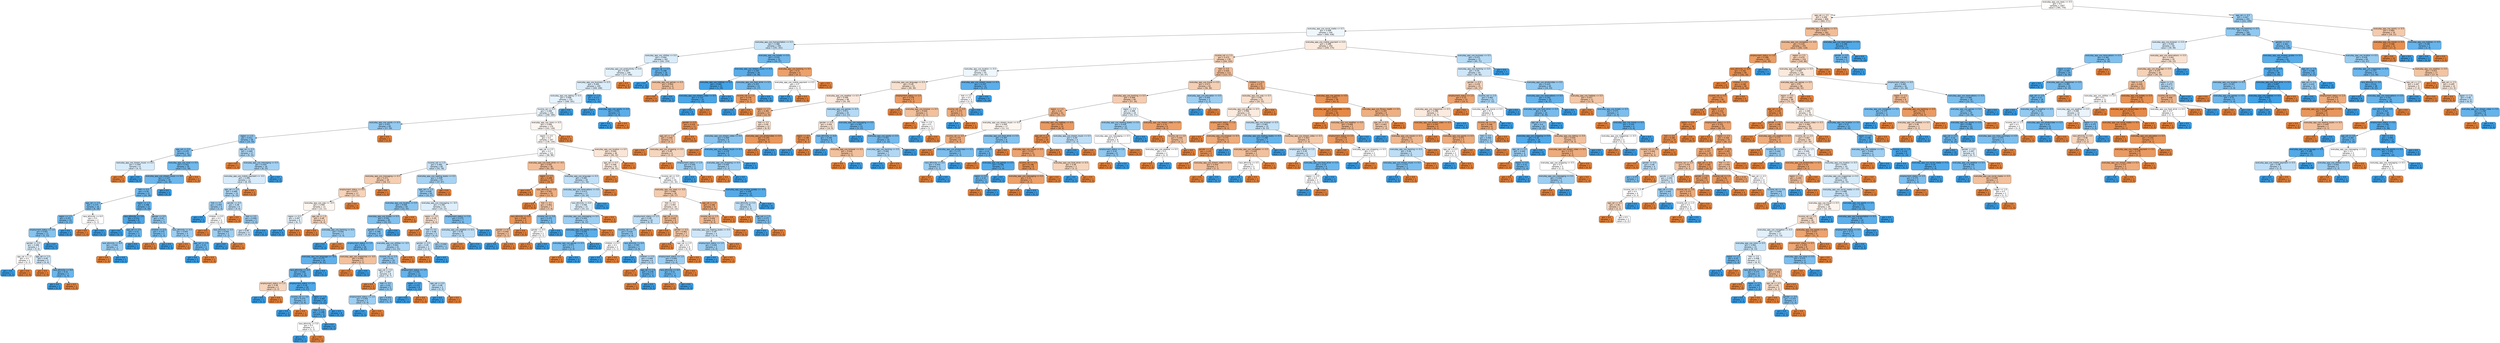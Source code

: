 digraph Tree {
node [shape=box, style="filled, rounded", color="black", fontname=helvetica] ;
edge [fontname=helvetica] ;
0 [label="everyday_app_use_news <= 0.5\ngini = 0.5\nsamples = 1007\nvalue = [785, 770]", fillcolor="#fffdfb"] ;
1 [label="age_cat <= 3.5\ngini = 0.496\nsamples = 806\nvalue = [684, 571]", fillcolor="#fbeade"] ;
0 -> 1 [labeldistance=2.5, labelangle=45, headlabel="True"] ;
2 [label="everyday_app_use_social_media <= 0.5\ngini = 0.499\nsamples = 544\nvalue = [400, 436]", fillcolor="#eff7fd"] ;
1 -> 2 ;
3 [label="everyday_app_use_transportation <= 0.5\ngini = 0.488\nsamples = 294\nvalue = [191, 261]", fillcolor="#cae5f8"] ;
2 -> 3 ;
4 [label="everyday_app_use_utilities <= 0.5\ngini = 0.494\nsamples = 262\nvalue = [181, 224]", fillcolor="#d9ecfa"] ;
3 -> 4 ;
5 [label="everyday_app_use_productivity <= 0.5\ngini = 0.497\nsamples = 246\nvalue = [177, 206]", fillcolor="#e3f1fb"] ;
4 -> 5 ;
6 [label="everyday_app_use_business <= 0.5\ngini = 0.495\nsamples = 240\nvalue = [169, 206]", fillcolor="#dbedfa"] ;
5 -> 6 ;
7 [label="everyday_app_use_dating <= 0.5\ngini = 0.498\nsamples = 231\nvalue = [168, 191]", fillcolor="#e7f3fc"] ;
6 -> 7 ;
8 [label="income_cat <= 0.5\ngini = 0.498\nsamples = 230\nvalue = [168, 189]", fillcolor="#e9f4fc"] ;
7 -> 8 ;
9 [label="everyday_app_use_sports <= 0.5\ngini = 0.431\nsamples = 60\nvalue = [27, 59]", fillcolor="#94caf1"] ;
8 -> 9 ;
10 [label="region <= 2.5\ngini = 0.411\nsamples = 58\nvalue = [24, 59]", fillcolor="#8ac5f0"] ;
9 -> 10 ;
11 [label="age_cat <= 0.5\ngini = 0.379\nsamples = 41\nvalue = [15, 44]", fillcolor="#7cbeee"] ;
10 -> 11 ;
12 [label="everyday_app_use_stream_music <= 0.5\ngini = 0.494\nsamples = 6\nvalue = [4, 5]", fillcolor="#d7ebfa"] ;
11 -> 12 ;
13 [label="gini = 0.0\nsamples = 2\nvalue = [4, 0]", fillcolor="#e58139"] ;
12 -> 13 ;
14 [label="gini = 0.0\nsamples = 4\nvalue = [0, 5]", fillcolor="#399de5"] ;
12 -> 14 ;
15 [label="everyday_app_use_none <= 0.5\ngini = 0.343\nsamples = 35\nvalue = [11, 39]", fillcolor="#71b9ec"] ;
11 -> 15 ;
16 [label="everyday_app_use_stream_music <= 0.0\ngini = 0.325\nsamples = 34\nvalue = [10, 39]", fillcolor="#6cb6ec"] ;
15 -> 16 ;
17 [label="fold <= 3.5\ngini = 0.34\nsamples = 31\nvalue = [10, 36]", fillcolor="#70b8ec"] ;
16 -> 17 ;
18 [label="age_cat <= 2.5\ngini = 0.375\nsamples = 16\nvalue = [6, 18]", fillcolor="#7bbeee"] ;
17 -> 18 ;
19 [label="region <= 1.5\ngini = 0.351\nsamples = 14\nvalue = [5, 17]", fillcolor="#73baed"] ;
18 -> 19 ;
20 [label="employment_status <= 1.0\ngini = 0.401\nsamples = 11\nvalue = [5, 13]", fillcolor="#85c3ef"] ;
19 -> 20 ;
21 [label="gender <= 0.5\ngini = 0.496\nsamples = 7\nvalue = [5, 6]", fillcolor="#deeffb"] ;
20 -> 21 ;
22 [label="age_cat <= 1.5\ngini = 0.5\nsamples = 2\nvalue = [2, 2]", fillcolor="#ffffff"] ;
21 -> 22 ;
23 [label="gini = 0.0\nsamples = 1\nvalue = [0, 2]", fillcolor="#399de5"] ;
22 -> 23 ;
24 [label="gini = 0.0\nsamples = 1\nvalue = [2, 0]", fillcolor="#e58139"] ;
22 -> 24 ;
25 [label="age_cat <= 1.5\ngini = 0.49\nsamples = 5\nvalue = [3, 4]", fillcolor="#cee6f8"] ;
21 -> 25 ;
26 [label="gini = 0.0\nsamples = 2\nvalue = [2, 0]", fillcolor="#e58139"] ;
25 -> 26 ;
27 [label="race_ethnicity <= 6.0\ngini = 0.32\nsamples = 3\nvalue = [1, 4]", fillcolor="#6ab6ec"] ;
25 -> 27 ;
28 [label="gini = 0.0\nsamples = 2\nvalue = [0, 4]", fillcolor="#399de5"] ;
27 -> 28 ;
29 [label="gini = 0.0\nsamples = 1\nvalue = [1, 0]", fillcolor="#e58139"] ;
27 -> 29 ;
30 [label="gini = 0.0\nsamples = 4\nvalue = [0, 7]", fillcolor="#399de5"] ;
20 -> 30 ;
31 [label="gini = 0.0\nsamples = 3\nvalue = [0, 4]", fillcolor="#399de5"] ;
19 -> 31 ;
32 [label="race_ethnicity <= 6.0\ngini = 0.5\nsamples = 2\nvalue = [1, 1]", fillcolor="#ffffff"] ;
18 -> 32 ;
33 [label="gini = 0.0\nsamples = 1\nvalue = [1, 0]", fillcolor="#e58139"] ;
32 -> 33 ;
34 [label="gini = 0.0\nsamples = 1\nvalue = [0, 1]", fillcolor="#399de5"] ;
32 -> 34 ;
35 [label="region <= 1.5\ngini = 0.298\nsamples = 15\nvalue = [4, 18]", fillcolor="#65b3eb"] ;
17 -> 35 ;
36 [label="race_ethnicity <= 2.0\ngini = 0.153\nsamples = 8\nvalue = [1, 11]", fillcolor="#4ba6e7"] ;
35 -> 36 ;
37 [label="gini = 0.0\nsamples = 5\nvalue = [0, 7]", fillcolor="#399de5"] ;
36 -> 37 ;
38 [label="age_cat <= 2.5\ngini = 0.32\nsamples = 3\nvalue = [1, 4]", fillcolor="#6ab6ec"] ;
36 -> 38 ;
39 [label="race_ethnicity <= 6.0\ngini = 0.444\nsamples = 2\nvalue = [1, 2]", fillcolor="#9ccef2"] ;
38 -> 39 ;
40 [label="gini = 0.0\nsamples = 1\nvalue = [1, 0]", fillcolor="#e58139"] ;
39 -> 40 ;
41 [label="gini = 0.0\nsamples = 1\nvalue = [0, 2]", fillcolor="#399de5"] ;
39 -> 41 ;
42 [label="gini = 0.0\nsamples = 1\nvalue = [0, 2]", fillcolor="#399de5"] ;
38 -> 42 ;
43 [label="gender <= 0.5\ngini = 0.42\nsamples = 7\nvalue = [3, 7]", fillcolor="#8ec7f0"] ;
35 -> 43 ;
44 [label="children <= 0.5\ngini = 0.375\nsamples = 3\nvalue = [1, 3]", fillcolor="#7bbeee"] ;
43 -> 44 ;
45 [label="gini = 0.0\nsamples = 1\nvalue = [1, 0]", fillcolor="#e58139"] ;
44 -> 45 ;
46 [label="gini = 0.0\nsamples = 2\nvalue = [0, 3]", fillcolor="#399de5"] ;
44 -> 46 ;
47 [label="race_ethnicity <= 4.5\ngini = 0.444\nsamples = 4\nvalue = [2, 4]", fillcolor="#9ccef2"] ;
43 -> 47 ;
48 [label="gini = 0.0\nsamples = 1\nvalue = [1, 0]", fillcolor="#e58139"] ;
47 -> 48 ;
49 [label="age_cat <= 2.0\ngini = 0.32\nsamples = 3\nvalue = [1, 4]", fillcolor="#6ab6ec"] ;
47 -> 49 ;
50 [label="gini = 0.0\nsamples = 2\nvalue = [0, 4]", fillcolor="#399de5"] ;
49 -> 50 ;
51 [label="gini = 0.0\nsamples = 1\nvalue = [1, 0]", fillcolor="#e58139"] ;
49 -> 51 ;
52 [label="gini = 0.0\nsamples = 3\nvalue = [0, 3]", fillcolor="#399de5"] ;
16 -> 52 ;
53 [label="gini = 0.0\nsamples = 1\nvalue = [1, 0]", fillcolor="#e58139"] ;
15 -> 53 ;
54 [label="age_cat <= 0.5\ngini = 0.469\nsamples = 17\nvalue = [9, 15]", fillcolor="#b0d8f5"] ;
10 -> 54 ;
55 [label="gini = 0.0\nsamples = 1\nvalue = [1, 0]", fillcolor="#e58139"] ;
54 -> 55 ;
56 [label="everyday_app_use_messaging <= 0.5\ngini = 0.454\nsamples = 16\nvalue = [8, 15]", fillcolor="#a3d1f3"] ;
54 -> 56 ;
57 [label="everyday_app_use_mobile_payment <= -0.5\ngini = 0.494\nsamples = 12\nvalue = [8, 10]", fillcolor="#d7ebfa"] ;
56 -> 57 ;
58 [label="age_cat <= 2.0\ngini = 0.469\nsamples = 10\nvalue = [6, 10]", fillcolor="#b0d8f5"] ;
57 -> 58 ;
59 [label="fold <= 3.5\ngini = 0.444\nsamples = 4\nvalue = [2, 4]", fillcolor="#9ccef2"] ;
58 -> 59 ;
60 [label="gini = 0.0\nsamples = 1\nvalue = [0, 2]", fillcolor="#399de5"] ;
59 -> 60 ;
61 [label="children <= 0.5\ngini = 0.5\nsamples = 3\nvalue = [2, 2]", fillcolor="#ffffff"] ;
59 -> 61 ;
62 [label="gini = 0.0\nsamples = 1\nvalue = [1, 0]", fillcolor="#e58139"] ;
61 -> 62 ;
63 [label="race_ethnicity <= 4.5\ngini = 0.444\nsamples = 2\nvalue = [1, 2]", fillcolor="#9ccef2"] ;
61 -> 63 ;
64 [label="gini = 0.0\nsamples = 1\nvalue = [0, 2]", fillcolor="#399de5"] ;
63 -> 64 ;
65 [label="gini = 0.0\nsamples = 1\nvalue = [1, 0]", fillcolor="#e58139"] ;
63 -> 65 ;
66 [label="gender <= 0.5\ngini = 0.48\nsamples = 6\nvalue = [4, 6]", fillcolor="#bddef6"] ;
58 -> 66 ;
67 [label="gini = 0.0\nsamples = 1\nvalue = [1, 0]", fillcolor="#e58139"] ;
66 -> 67 ;
68 [label="fold <= 3.5\ngini = 0.444\nsamples = 5\nvalue = [3, 6]", fillcolor="#9ccef2"] ;
66 -> 68 ;
69 [label="gini = 0.49\nsamples = 4\nvalue = [3, 4]", fillcolor="#cee6f8"] ;
68 -> 69 ;
70 [label="gini = 0.0\nsamples = 1\nvalue = [0, 2]", fillcolor="#399de5"] ;
68 -> 70 ;
71 [label="gini = 0.0\nsamples = 2\nvalue = [2, 0]", fillcolor="#e58139"] ;
57 -> 71 ;
72 [label="gini = 0.0\nsamples = 4\nvalue = [0, 5]", fillcolor="#399de5"] ;
56 -> 72 ;
73 [label="gini = 0.0\nsamples = 2\nvalue = [3, 0]", fillcolor="#e58139"] ;
9 -> 73 ;
74 [label="everyday_app_use_none <= 0.5\ngini = 0.499\nsamples = 170\nvalue = [141, 130]", fillcolor="#fdf5f0"] ;
8 -> 74 ;
75 [label="region <= 2.5\ngini = 0.5\nsamples = 167\nvalue = [136, 130]", fillcolor="#fef9f6"] ;
74 -> 75 ;
76 [label="age_cat <= 2.5\ngini = 0.5\nsamples = 121\nvalue = [96, 98]", fillcolor="#fbfdfe"] ;
75 -> 76 ;
77 [label="income_cat <= 1.5\ngini = 0.485\nsamples = 85\nvalue = [55, 78]", fillcolor="#c5e2f7"] ;
76 -> 77 ;
78 [label="everyday_app_use_messaging <= 0.5\ngini = 0.471\nsamples = 18\nvalue = [18, 11]", fillcolor="#f5ceb2"] ;
77 -> 78 ;
79 [label="employment_status <= 0.5\ngini = 0.477\nsamples = 17\nvalue = [17, 11]", fillcolor="#f6d3b9"] ;
78 -> 79 ;
80 [label="everyday_app_use_voip <= -0.5\ngini = 0.499\nsamples = 13\nvalue = [12, 11]", fillcolor="#fdf5ef"] ;
79 -> 80 ;
81 [label="region <= 0.5\ngini = 0.497\nsamples = 9\nvalue = [6, 7]", fillcolor="#e3f1fb"] ;
80 -> 81 ;
82 [label="gini = 0.0\nsamples = 4\nvalue = [0, 7]", fillcolor="#399de5"] ;
81 -> 82 ;
83 [label="gini = 0.0\nsamples = 5\nvalue = [6, 0]", fillcolor="#e58139"] ;
81 -> 83 ;
84 [label="age_cat <= 1.5\ngini = 0.48\nsamples = 4\nvalue = [6, 4]", fillcolor="#f6d5bd"] ;
80 -> 84 ;
85 [label="gini = 0.0\nsamples = 2\nvalue = [4, 0]", fillcolor="#e58139"] ;
84 -> 85 ;
86 [label="everyday_app_use_banking <= 0.5\ngini = 0.444\nsamples = 2\nvalue = [2, 4]", fillcolor="#9ccef2"] ;
84 -> 86 ;
87 [label="gini = 0.0\nsamples = 1\nvalue = [0, 4]", fillcolor="#399de5"] ;
86 -> 87 ;
88 [label="gini = 0.0\nsamples = 1\nvalue = [2, 0]", fillcolor="#e58139"] ;
86 -> 88 ;
89 [label="gini = 0.0\nsamples = 4\nvalue = [5, 0]", fillcolor="#e58139"] ;
79 -> 89 ;
90 [label="gini = 0.0\nsamples = 1\nvalue = [1, 0]", fillcolor="#e58139"] ;
78 -> 90 ;
91 [label="everyday_app_use_reading_books <= 0.5\ngini = 0.458\nsamples = 67\nvalue = [37, 67]", fillcolor="#a6d3f3"] ;
77 -> 91 ;
92 [label="age_cat <= 1.5\ngini = 0.438\nsamples = 64\nvalue = [32, 67]", fillcolor="#98ccf1"] ;
91 -> 92 ;
93 [label="everyday_app_use_location <= 0.5\ngini = 0.408\nsamples = 50\nvalue = [22, 55]", fillcolor="#88c4ef"] ;
92 -> 93 ;
94 [label="everyday_app_use_tickets <= 0.5\ngini = 0.391\nsamples = 49\nvalue = [20, 55]", fillcolor="#81c1ee"] ;
93 -> 94 ;
95 [label="gender <= 0.5\ngini = 0.398\nsamples = 47\nvalue = [20, 53]", fillcolor="#84c2ef"] ;
94 -> 95 ;
96 [label="employment_status <= 3.5\ngini = 0.32\nsamples = 26\nvalue = [8, 32]", fillcolor="#6ab6ec"] ;
95 -> 96 ;
97 [label="everyday_app_use_language <= -0.5\ngini = 0.272\nsamples = 24\nvalue = [6, 31]", fillcolor="#5fb0ea"] ;
96 -> 97 ;
98 [label="race_ethnicity <= 0.5\ngini = 0.284\nsamples = 22\nvalue = [6, 29]", fillcolor="#62b1ea"] ;
97 -> 98 ;
99 [label="employment_status <= 1.5\ngini = 0.48\nsamples = 2\nvalue = [3, 2]", fillcolor="#f6d5bd"] ;
98 -> 99 ;
100 [label="gini = 0.0\nsamples = 1\nvalue = [0, 2]", fillcolor="#399de5"] ;
99 -> 100 ;
101 [label="gini = 0.0\nsamples = 1\nvalue = [3, 0]", fillcolor="#e58139"] ;
99 -> 101 ;
102 [label="employment_status <= 2.5\ngini = 0.18\nsamples = 20\nvalue = [3, 27]", fillcolor="#4fa8e8"] ;
98 -> 102 ;
103 [label="income_cat <= 3.0\ngini = 0.375\nsamples = 6\nvalue = [2, 6]", fillcolor="#7bbeee"] ;
102 -> 103 ;
104 [label="gini = 0.0\nsamples = 4\nvalue = [0, 6]", fillcolor="#399de5"] ;
103 -> 104 ;
105 [label="gini = 0.0\nsamples = 2\nvalue = [2, 0]", fillcolor="#e58139"] ;
103 -> 105 ;
106 [label="region <= 1.5\ngini = 0.087\nsamples = 14\nvalue = [1, 21]", fillcolor="#42a2e6"] ;
102 -> 106 ;
107 [label="fold <= 3.5\ngini = 0.198\nsamples = 6\nvalue = [1, 8]", fillcolor="#52a9e8"] ;
106 -> 107 ;
108 [label="race_ethnicity <= 5.0\ngini = 0.5\nsamples = 2\nvalue = [1, 1]", fillcolor="#ffffff"] ;
107 -> 108 ;
109 [label="gini = 0.0\nsamples = 1\nvalue = [0, 1]", fillcolor="#399de5"] ;
108 -> 109 ;
110 [label="gini = 0.0\nsamples = 1\nvalue = [1, 0]", fillcolor="#e58139"] ;
108 -> 110 ;
111 [label="gini = 0.0\nsamples = 4\nvalue = [0, 7]", fillcolor="#399de5"] ;
107 -> 111 ;
112 [label="gini = 0.0\nsamples = 8\nvalue = [0, 13]", fillcolor="#399de5"] ;
106 -> 112 ;
113 [label="gini = 0.0\nsamples = 2\nvalue = [0, 2]", fillcolor="#399de5"] ;
97 -> 113 ;
114 [label="everyday_app_use_magazines <= -0.5\ngini = 0.444\nsamples = 2\nvalue = [2, 1]", fillcolor="#f2c09c"] ;
96 -> 114 ;
115 [label="gini = 0.0\nsamples = 1\nvalue = [2, 0]", fillcolor="#e58139"] ;
114 -> 115 ;
116 [label="gini = 0.0\nsamples = 1\nvalue = [0, 1]", fillcolor="#399de5"] ;
114 -> 116 ;
117 [label="everyday_app_use_utilities <= -0.5\ngini = 0.463\nsamples = 21\nvalue = [12, 21]", fillcolor="#aad5f4"] ;
95 -> 117 ;
118 [label="income_cat <= 2.5\ngini = 0.42\nsamples = 19\nvalue = [9, 21]", fillcolor="#8ec7f0"] ;
117 -> 118 ;
119 [label="age_cat <= 0.5\ngini = 0.497\nsamples = 8\nvalue = [6, 7]", fillcolor="#e3f1fb"] ;
118 -> 119 ;
120 [label="gini = 0.0\nsamples = 3\nvalue = [3, 0]", fillcolor="#e58139"] ;
119 -> 120 ;
121 [label="fold <= 3.5\ngini = 0.42\nsamples = 5\nvalue = [3, 7]", fillcolor="#8ec7f0"] ;
119 -> 121 ;
122 [label="employment_status <= 1.5\ngini = 0.444\nsamples = 2\nvalue = [2, 4]", fillcolor="#9ccef2"] ;
121 -> 122 ;
123 [label="gini = 0.0\nsamples = 1\nvalue = [0, 4]", fillcolor="#399de5"] ;
122 -> 123 ;
124 [label="gini = 0.0\nsamples = 1\nvalue = [2, 0]", fillcolor="#e58139"] ;
122 -> 124 ;
125 [label="gini = 0.375\nsamples = 3\nvalue = [1, 3]", fillcolor="#7bbeee"] ;
121 -> 125 ;
126 [label="employment_status <= 3.5\ngini = 0.291\nsamples = 11\nvalue = [3, 14]", fillcolor="#63b2eb"] ;
118 -> 126 ;
127 [label="region <= 1.0\ngini = 0.153\nsamples = 8\nvalue = [1, 11]", fillcolor="#4ba6e7"] ;
126 -> 127 ;
128 [label="gini = 0.0\nsamples = 7\nvalue = [0, 11]", fillcolor="#399de5"] ;
127 -> 128 ;
129 [label="gini = 0.0\nsamples = 1\nvalue = [1, 0]", fillcolor="#e58139"] ;
127 -> 129 ;
130 [label="age_cat <= 0.5\ngini = 0.48\nsamples = 3\nvalue = [2, 3]", fillcolor="#bddef6"] ;
126 -> 130 ;
131 [label="gini = 0.0\nsamples = 2\nvalue = [0, 3]", fillcolor="#399de5"] ;
130 -> 131 ;
132 [label="gini = 0.0\nsamples = 1\nvalue = [2, 0]", fillcolor="#e58139"] ;
130 -> 132 ;
133 [label="gini = 0.0\nsamples = 2\nvalue = [3, 0]", fillcolor="#e58139"] ;
117 -> 133 ;
134 [label="gini = 0.0\nsamples = 2\nvalue = [0, 2]", fillcolor="#399de5"] ;
94 -> 134 ;
135 [label="gini = 0.0\nsamples = 1\nvalue = [2, 0]", fillcolor="#e58139"] ;
93 -> 135 ;
136 [label="everyday_app_use_messaging <= -0.5\ngini = 0.496\nsamples = 14\nvalue = [10, 12]", fillcolor="#deeffb"] ;
92 -> 136 ;
137 [label="region <= 1.0\ngini = 0.49\nsamples = 7\nvalue = [8, 6]", fillcolor="#f8e0ce"] ;
136 -> 137 ;
138 [label="gini = 0.0\nsamples = 2\nvalue = [4, 0]", fillcolor="#e58139"] ;
137 -> 138 ;
139 [label="fold <= 3.5\ngini = 0.48\nsamples = 5\nvalue = [4, 6]", fillcolor="#bddef6"] ;
137 -> 139 ;
140 [label="gender <= 0.5\ngini = 0.49\nsamples = 3\nvalue = [3, 4]", fillcolor="#cee6f8"] ;
139 -> 140 ;
141 [label="gini = 0.0\nsamples = 1\nvalue = [3, 0]", fillcolor="#e58139"] ;
140 -> 141 ;
142 [label="gini = 0.0\nsamples = 2\nvalue = [0, 4]", fillcolor="#399de5"] ;
140 -> 142 ;
143 [label="gini = 0.444\nsamples = 2\nvalue = [1, 2]", fillcolor="#9ccef2"] ;
139 -> 143 ;
144 [label="employment_status <= 2.0\ngini = 0.375\nsamples = 7\nvalue = [2, 6]", fillcolor="#7bbeee"] ;
136 -> 144 ;
145 [label="everyday_app_use_weather <= 0.5\ngini = 0.48\nsamples = 5\nvalue = [2, 3]", fillcolor="#bddef6"] ;
144 -> 145 ;
146 [label="gini = 0.0\nsamples = 2\nvalue = [2, 0]", fillcolor="#e58139"] ;
145 -> 146 ;
147 [label="gini = 0.0\nsamples = 3\nvalue = [0, 3]", fillcolor="#399de5"] ;
145 -> 147 ;
148 [label="gini = 0.0\nsamples = 2\nvalue = [0, 3]", fillcolor="#399de5"] ;
144 -> 148 ;
149 [label="gini = 0.0\nsamples = 3\nvalue = [5, 0]", fillcolor="#e58139"] ;
91 -> 149 ;
150 [label="everyday_app_use_food_drink <= -0.5\ngini = 0.441\nsamples = 36\nvalue = [41, 20]", fillcolor="#f2be9a"] ;
76 -> 150 ;
151 [label="region <= 1.5\ngini = 0.208\nsamples = 18\nvalue = [30, 4]", fillcolor="#e89253"] ;
150 -> 151 ;
152 [label="gini = 0.0\nsamples = 8\nvalue = [19, 0]", fillcolor="#e58139"] ;
151 -> 152 ;
153 [label="race_ethnicity <= 2.0\ngini = 0.391\nsamples = 10\nvalue = [11, 4]", fillcolor="#eeaf81"] ;
151 -> 153 ;
154 [label="gini = 0.0\nsamples = 3\nvalue = [4, 0]", fillcolor="#e58139"] ;
153 -> 154 ;
155 [label="fold <= 3.5\ngini = 0.463\nsamples = 7\nvalue = [7, 4]", fillcolor="#f4c9aa"] ;
153 -> 155 ;
156 [label="race_ethnicity <= 6.0\ngini = 0.245\nsamples = 4\nvalue = [6, 1]", fillcolor="#e9965a"] ;
155 -> 156 ;
157 [label="gender <= 0.5\ngini = 0.444\nsamples = 2\nvalue = [2, 1]", fillcolor="#f2c09c"] ;
156 -> 157 ;
158 [label="gini = 0.0\nsamples = 1\nvalue = [0, 1]", fillcolor="#399de5"] ;
157 -> 158 ;
159 [label="gini = 0.0\nsamples = 1\nvalue = [2, 0]", fillcolor="#e58139"] ;
157 -> 159 ;
160 [label="gini = 0.0\nsamples = 2\nvalue = [4, 0]", fillcolor="#e58139"] ;
156 -> 160 ;
161 [label="income_cat <= 3.0\ngini = 0.375\nsamples = 3\nvalue = [1, 3]", fillcolor="#7bbeee"] ;
155 -> 161 ;
162 [label="gender <= 0.5\ngini = 0.5\nsamples = 2\nvalue = [1, 1]", fillcolor="#ffffff"] ;
161 -> 162 ;
163 [label="gini = 0.0\nsamples = 1\nvalue = [1, 0]", fillcolor="#e58139"] ;
162 -> 163 ;
164 [label="gini = 0.0\nsamples = 1\nvalue = [0, 1]", fillcolor="#399de5"] ;
162 -> 164 ;
165 [label="gini = 0.0\nsamples = 1\nvalue = [0, 2]", fillcolor="#399de5"] ;
161 -> 165 ;
166 [label="everyday_app_use_language <= 0.5\ngini = 0.483\nsamples = 18\nvalue = [11, 16]", fillcolor="#c1e0f7"] ;
150 -> 166 ;
167 [label="everyday_app_use_reservations <= 0.5\ngini = 0.473\nsamples = 17\nvalue = [10, 16]", fillcolor="#b5daf5"] ;
166 -> 167 ;
168 [label="race_ethnicity <= 6.0\ngini = 0.496\nsamples = 15\nvalue = [10, 12]", fillcolor="#deeffb"] ;
167 -> 168 ;
169 [label="everyday_app_use_messaging <= 0.5\ngini = 0.444\nsamples = 12\nvalue = [6, 12]", fillcolor="#9ccef2"] ;
168 -> 169 ;
170 [label="everyday_app_use_sports <= 0.5\ngini = 0.245\nsamples = 9\nvalue = [2, 12]", fillcolor="#5aade9"] ;
169 -> 170 ;
171 [label="everyday_app_use_games <= 0.5\ngini = 0.375\nsamples = 5\nvalue = [2, 6]", fillcolor="#7bbeee"] ;
170 -> 171 ;
172 [label="gini = 0.0\nsamples = 2\nvalue = [2, 0]", fillcolor="#e58139"] ;
171 -> 172 ;
173 [label="gini = 0.0\nsamples = 3\nvalue = [0, 6]", fillcolor="#399de5"] ;
171 -> 173 ;
174 [label="gini = 0.0\nsamples = 4\nvalue = [0, 6]", fillcolor="#399de5"] ;
170 -> 174 ;
175 [label="gini = 0.0\nsamples = 3\nvalue = [4, 0]", fillcolor="#e58139"] ;
169 -> 175 ;
176 [label="gini = 0.0\nsamples = 3\nvalue = [4, 0]", fillcolor="#e58139"] ;
168 -> 176 ;
177 [label="gini = 0.0\nsamples = 2\nvalue = [0, 4]", fillcolor="#399de5"] ;
167 -> 177 ;
178 [label="gini = 0.0\nsamples = 1\nvalue = [1, 0]", fillcolor="#e58139"] ;
166 -> 178 ;
179 [label="everyday_app_use_location <= 0.5\ngini = 0.494\nsamples = 46\nvalue = [40, 32]", fillcolor="#fae6d7"] ;
75 -> 179 ;
180 [label="age_cat <= 0.5\ngini = 0.496\nsamples = 45\nvalue = [38, 32]", fillcolor="#fbebe0"] ;
179 -> 180 ;
181 [label="gini = 0.0\nsamples = 4\nvalue = [7, 0]", fillcolor="#e58139"] ;
180 -> 181 ;
182 [label="income_cat <= 3.0\ngini = 0.5\nsamples = 41\nvalue = [31, 32]", fillcolor="#f9fcfe"] ;
180 -> 182 ;
183 [label="everyday_app_use_news <= -0.5\ngini = 0.466\nsamples = 28\nvalue = [29, 17]", fillcolor="#f4cbad"] ;
182 -> 183 ;
184 [label="fold <= 3.5\ngini = 0.497\nsamples = 19\nvalue = [15, 13]", fillcolor="#fceee5"] ;
183 -> 184 ;
185 [label="employment_status <= 1.5\ngini = 0.48\nsamples = 10\nvalue = [6, 9]", fillcolor="#bddef6"] ;
184 -> 185 ;
186 [label="income_cat <= 1.5\ngini = 0.426\nsamples = 9\nvalue = [4, 9]", fillcolor="#91c9f1"] ;
185 -> 186 ;
187 [label="children <= 0.5\ngini = 0.5\nsamples = 2\nvalue = [1, 1]", fillcolor="#ffffff"] ;
186 -> 187 ;
188 [label="gini = 0.0\nsamples = 1\nvalue = [0, 1]", fillcolor="#399de5"] ;
187 -> 188 ;
189 [label="gini = 0.0\nsamples = 1\nvalue = [1, 0]", fillcolor="#e58139"] ;
187 -> 189 ;
190 [label="race_ethnicity <= 6.0\ngini = 0.397\nsamples = 7\nvalue = [3, 8]", fillcolor="#83c2ef"] ;
186 -> 190 ;
191 [label="gini = 0.0\nsamples = 1\nvalue = [0, 3]", fillcolor="#399de5"] ;
190 -> 191 ;
192 [label="children <= 0.5\ngini = 0.469\nsamples = 6\nvalue = [3, 5]", fillcolor="#b0d8f5"] ;
190 -> 192 ;
193 [label="gini = 0.0\nsamples = 1\nvalue = [2, 0]", fillcolor="#e58139"] ;
192 -> 193 ;
194 [label="age_cat <= 1.5\ngini = 0.278\nsamples = 5\nvalue = [1, 5]", fillcolor="#61b1ea"] ;
192 -> 194 ;
195 [label="gini = 0.0\nsamples = 1\nvalue = [1, 0]", fillcolor="#e58139"] ;
194 -> 195 ;
196 [label="gini = 0.0\nsamples = 4\nvalue = [0, 5]", fillcolor="#399de5"] ;
194 -> 196 ;
197 [label="gini = 0.0\nsamples = 1\nvalue = [2, 0]", fillcolor="#e58139"] ;
185 -> 197 ;
198 [label="age_cat <= 1.5\ngini = 0.426\nsamples = 9\nvalue = [9, 4]", fillcolor="#f1b991"] ;
184 -> 198 ;
199 [label="gini = 0.0\nsamples = 2\nvalue = [2, 0]", fillcolor="#e58139"] ;
198 -> 199 ;
200 [label="gender <= 0.5\ngini = 0.463\nsamples = 7\nvalue = [7, 4]", fillcolor="#f4c9aa"] ;
198 -> 200 ;
201 [label="gini = 0.0\nsamples = 1\nvalue = [3, 0]", fillcolor="#e58139"] ;
200 -> 201 ;
202 [label="age_cat <= 2.5\ngini = 0.5\nsamples = 6\nvalue = [4, 4]", fillcolor="#ffffff"] ;
200 -> 202 ;
203 [label="employment_status <= 1.0\ngini = 0.444\nsamples = 4\nvalue = [2, 4]", fillcolor="#9ccef2"] ;
202 -> 203 ;
204 [label="race_ethnicity <= 6.0\ngini = 0.32\nsamples = 3\nvalue = [1, 4]", fillcolor="#6ab6ec"] ;
203 -> 204 ;
205 [label="gini = 0.0\nsamples = 1\nvalue = [1, 0]", fillcolor="#e58139"] ;
204 -> 205 ;
206 [label="gini = 0.0\nsamples = 2\nvalue = [0, 4]", fillcolor="#399de5"] ;
204 -> 206 ;
207 [label="gini = 0.0\nsamples = 1\nvalue = [1, 0]", fillcolor="#e58139"] ;
203 -> 207 ;
208 [label="gini = 0.0\nsamples = 2\nvalue = [2, 0]", fillcolor="#e58139"] ;
202 -> 208 ;
209 [label="age_cat <= 1.5\ngini = 0.346\nsamples = 9\nvalue = [14, 4]", fillcolor="#eca572"] ;
183 -> 209 ;
210 [label="income_cat <= 1.5\ngini = 0.426\nsamples = 6\nvalue = [9, 4]", fillcolor="#f1b991"] ;
209 -> 210 ;
211 [label="everyday_app_use_reading_books <= 0.5\ngini = 0.49\nsamples = 4\nvalue = [3, 4]", fillcolor="#cee6f8"] ;
210 -> 211 ;
212 [label="employment_status <= 1.0\ngini = 0.444\nsamples = 3\nvalue = [2, 4]", fillcolor="#9ccef2"] ;
211 -> 212 ;
213 [label="gini = 0.0\nsamples = 2\nvalue = [0, 4]", fillcolor="#399de5"] ;
212 -> 213 ;
214 [label="gini = 0.0\nsamples = 1\nvalue = [2, 0]", fillcolor="#e58139"] ;
212 -> 214 ;
215 [label="gini = 0.0\nsamples = 1\nvalue = [1, 0]", fillcolor="#e58139"] ;
211 -> 215 ;
216 [label="gini = 0.0\nsamples = 2\nvalue = [6, 0]", fillcolor="#e58139"] ;
210 -> 216 ;
217 [label="gini = 0.0\nsamples = 3\nvalue = [5, 0]", fillcolor="#e58139"] ;
209 -> 217 ;
218 [label="everyday_app_use_reviews_guides <= -0.5\ngini = 0.208\nsamples = 13\nvalue = [2, 15]", fillcolor="#53aae8"] ;
182 -> 218 ;
219 [label="race_ethnicity <= 5.5\ngini = 0.48\nsamples = 5\nvalue = [2, 3]", fillcolor="#bddef6"] ;
218 -> 219 ;
220 [label="gini = 0.0\nsamples = 1\nvalue = [1, 0]", fillcolor="#e58139"] ;
219 -> 220 ;
221 [label="age_cat <= 1.5\ngini = 0.375\nsamples = 4\nvalue = [1, 3]", fillcolor="#7bbeee"] ;
219 -> 221 ;
222 [label="gini = 0.0\nsamples = 3\nvalue = [0, 3]", fillcolor="#399de5"] ;
221 -> 222 ;
223 [label="gini = 0.0\nsamples = 1\nvalue = [1, 0]", fillcolor="#e58139"] ;
221 -> 223 ;
224 [label="gini = 0.0\nsamples = 8\nvalue = [0, 12]", fillcolor="#399de5"] ;
218 -> 224 ;
225 [label="gini = 0.0\nsamples = 1\nvalue = [2, 0]", fillcolor="#e58139"] ;
179 -> 225 ;
226 [label="gini = 0.0\nsamples = 3\nvalue = [5, 0]", fillcolor="#e58139"] ;
74 -> 226 ;
227 [label="gini = 0.0\nsamples = 1\nvalue = [0, 2]", fillcolor="#399de5"] ;
7 -> 227 ;
228 [label="region <= 1.5\ngini = 0.117\nsamples = 9\nvalue = [1, 15]", fillcolor="#46a4e7"] ;
6 -> 228 ;
229 [label="gini = 0.0\nsamples = 3\nvalue = [0, 9]", fillcolor="#399de5"] ;
228 -> 229 ;
230 [label="everyday_app_use_sports <= 0.5\ngini = 0.245\nsamples = 6\nvalue = [1, 6]", fillcolor="#5aade9"] ;
228 -> 230 ;
231 [label="gini = 0.0\nsamples = 5\nvalue = [0, 6]", fillcolor="#399de5"] ;
230 -> 231 ;
232 [label="gini = 0.0\nsamples = 1\nvalue = [1, 0]", fillcolor="#e58139"] ;
230 -> 232 ;
233 [label="gini = 0.0\nsamples = 6\nvalue = [8, 0]", fillcolor="#e58139"] ;
5 -> 233 ;
234 [label="income_cat <= 0.5\ngini = 0.298\nsamples = 16\nvalue = [4, 18]", fillcolor="#65b3eb"] ;
4 -> 234 ;
235 [label="gini = 0.0\nsamples = 10\nvalue = [0, 16]", fillcolor="#399de5"] ;
234 -> 235 ;
236 [label="everyday_app_use_games <= 0.5\ngini = 0.444\nsamples = 6\nvalue = [4, 2]", fillcolor="#f2c09c"] ;
234 -> 236 ;
237 [label="gini = 0.0\nsamples = 4\nvalue = [4, 0]", fillcolor="#e58139"] ;
236 -> 237 ;
238 [label="gini = 0.0\nsamples = 2\nvalue = [0, 2]", fillcolor="#399de5"] ;
236 -> 238 ;
239 [label="everyday_app_use_tickets <= 0.5\ngini = 0.335\nsamples = 32\nvalue = [10, 37]", fillcolor="#6fb7ec"] ;
3 -> 239 ;
240 [label="everyday_app_use_stream_music <= 0.5\ngini = 0.245\nsamples = 28\nvalue = [6, 36]", fillcolor="#5aade9"] ;
239 -> 240 ;
241 [label="everyday_app_use_hobbies <= 0.5\ngini = 0.095\nsamples = 15\nvalue = [1, 19]", fillcolor="#43a2e6"] ;
240 -> 241 ;
242 [label="everyday_app_use_stream_video <= 0.5\ngini = 0.133\nsamples = 10\nvalue = [1, 13]", fillcolor="#48a5e7"] ;
241 -> 242 ;
243 [label="gini = 0.0\nsamples = 9\nvalue = [0, 13]", fillcolor="#399de5"] ;
242 -> 243 ;
244 [label="gini = 0.0\nsamples = 1\nvalue = [1, 0]", fillcolor="#e58139"] ;
242 -> 244 ;
245 [label="gini = 0.0\nsamples = 5\nvalue = [0, 6]", fillcolor="#399de5"] ;
241 -> 245 ;
246 [label="everyday_app_use_food_drink <= 0.5\ngini = 0.351\nsamples = 13\nvalue = [5, 17]", fillcolor="#73baed"] ;
240 -> 246 ;
247 [label="income_cat <= 1.5\ngini = 0.278\nsamples = 4\nvalue = [5, 1]", fillcolor="#ea9a61"] ;
246 -> 247 ;
248 [label="gini = 0.0\nsamples = 1\nvalue = [0, 1]", fillcolor="#399de5"] ;
247 -> 248 ;
249 [label="gini = 0.0\nsamples = 3\nvalue = [5, 0]", fillcolor="#e58139"] ;
247 -> 249 ;
250 [label="gini = 0.0\nsamples = 9\nvalue = [0, 16]", fillcolor="#399de5"] ;
246 -> 250 ;
251 [label="everyday_app_use_banking <= 0.5\ngini = 0.32\nsamples = 4\nvalue = [4, 1]", fillcolor="#eca06a"] ;
239 -> 251 ;
252 [label="everyday_app_use_mobile_payment <= 0.5\ngini = 0.5\nsamples = 2\nvalue = [1, 1]", fillcolor="#ffffff"] ;
251 -> 252 ;
253 [label="gini = 0.0\nsamples = 1\nvalue = [0, 1]", fillcolor="#399de5"] ;
252 -> 253 ;
254 [label="gini = 0.0\nsamples = 1\nvalue = [1, 0]", fillcolor="#e58139"] ;
252 -> 254 ;
255 [label="gini = 0.0\nsamples = 2\nvalue = [3, 0]", fillcolor="#e58139"] ;
251 -> 255 ;
256 [label="everyday_app_use_mobile_payment <= 0.5\ngini = 0.496\nsamples = 250\nvalue = [209, 175]", fillcolor="#fbebdf"] ;
2 -> 256 ;
257 [label="income_cat <= 1.5\ngini = 0.475\nsamples = 178\nvalue = [164, 104]", fillcolor="#f5d1b7"] ;
256 -> 257 ;
258 [label="everyday_app_use_location <= 0.5\ngini = 0.499\nsamples = 65\nvalue = [43, 47]", fillcolor="#eef7fd"] ;
257 -> 258 ;
259 [label="everyday_app_use_language <= 0.5\ngini = 0.49\nsamples = 53\nvalue = [40, 30]", fillcolor="#f8e0ce"] ;
258 -> 259 ;
260 [label="everyday_app_use_weather <= 0.5\ngini = 0.496\nsamples = 48\nvalue = [35, 29]", fillcolor="#fbe9dd"] ;
259 -> 260 ;
261 [label="region <= 1.5\ngini = 0.391\nsamples = 23\nvalue = [22, 8]", fillcolor="#eeaf81"] ;
260 -> 261 ;
262 [label="gender <= 0.5\ngini = 0.219\nsamples = 11\nvalue = [14, 2]", fillcolor="#e99355"] ;
261 -> 262 ;
263 [label="age_cat <= 1.5\ngini = 0.444\nsamples = 5\nvalue = [4, 2]", fillcolor="#f2c09c"] ;
262 -> 263 ;
264 [label="gini = 0.0\nsamples = 1\nvalue = [1, 0]", fillcolor="#e58139"] ;
263 -> 264 ;
265 [label="everyday_app_use_shopping <= 0.5\ngini = 0.48\nsamples = 4\nvalue = [3, 2]", fillcolor="#f6d5bd"] ;
263 -> 265 ;
266 [label="gini = 0.0\nsamples = 1\nvalue = [2, 0]", fillcolor="#e58139"] ;
265 -> 266 ;
267 [label="employment_status <= 2.0\ngini = 0.444\nsamples = 3\nvalue = [1, 2]", fillcolor="#9ccef2"] ;
265 -> 267 ;
268 [label="gini = 0.0\nsamples = 2\nvalue = [0, 2]", fillcolor="#399de5"] ;
267 -> 268 ;
269 [label="gini = 0.0\nsamples = 1\nvalue = [1, 0]", fillcolor="#e58139"] ;
267 -> 269 ;
270 [label="gini = 0.0\nsamples = 6\nvalue = [10, 0]", fillcolor="#e58139"] ;
262 -> 270 ;
271 [label="fold <= 3.5\ngini = 0.49\nsamples = 12\nvalue = [8, 6]", fillcolor="#f8e0ce"] ;
261 -> 271 ;
272 [label="everyday_app_use_stream_video <= 0.5\ngini = 0.408\nsamples = 6\nvalue = [2, 5]", fillcolor="#88c4ef"] ;
271 -> 272 ;
273 [label="gini = 0.0\nsamples = 1\nvalue = [1, 0]", fillcolor="#e58139"] ;
272 -> 273 ;
274 [label="everyday_app_use_stream_music <= 0.5\ngini = 0.278\nsamples = 5\nvalue = [1, 5]", fillcolor="#61b1ea"] ;
272 -> 274 ;
275 [label="everyday_app_use_shopping <= 0.5\ngini = 0.444\nsamples = 3\nvalue = [1, 2]", fillcolor="#9ccef2"] ;
274 -> 275 ;
276 [label="gini = 0.0\nsamples = 1\nvalue = [1, 0]", fillcolor="#e58139"] ;
275 -> 276 ;
277 [label="gini = 0.0\nsamples = 2\nvalue = [0, 2]", fillcolor="#399de5"] ;
275 -> 277 ;
278 [label="gini = 0.0\nsamples = 2\nvalue = [0, 3]", fillcolor="#399de5"] ;
274 -> 278 ;
279 [label="everyday_app_use_photo/video <= 0.5\ngini = 0.245\nsamples = 6\nvalue = [6, 1]", fillcolor="#e9965a"] ;
271 -> 279 ;
280 [label="gini = 0.0\nsamples = 5\nvalue = [6, 0]", fillcolor="#e58139"] ;
279 -> 280 ;
281 [label="gini = 0.0\nsamples = 1\nvalue = [0, 1]", fillcolor="#399de5"] ;
279 -> 281 ;
282 [label="everyday_app_use_games <= 0.5\ngini = 0.472\nsamples = 25\nvalue = [13, 21]", fillcolor="#b4daf5"] ;
260 -> 282 ;
283 [label="gender <= 0.5\ngini = 0.494\nsamples = 12\nvalue = [10, 8]", fillcolor="#fae6d7"] ;
282 -> 283 ;
284 [label="region <= 0.5\ngini = 0.198\nsamples = 6\nvalue = [8, 1]", fillcolor="#e89152"] ;
283 -> 284 ;
285 [label="gini = 0.0\nsamples = 1\nvalue = [0, 1]", fillcolor="#399de5"] ;
284 -> 285 ;
286 [label="gini = 0.0\nsamples = 5\nvalue = [8, 0]", fillcolor="#e58139"] ;
284 -> 286 ;
287 [label="race_ethnicity <= 6.0\ngini = 0.346\nsamples = 6\nvalue = [2, 7]", fillcolor="#72b9ec"] ;
283 -> 287 ;
288 [label="gini = 0.0\nsamples = 4\nvalue = [0, 6]", fillcolor="#399de5"] ;
287 -> 288 ;
289 [label="everyday_app_use_browser <= 0.5\ngini = 0.444\nsamples = 2\nvalue = [2, 1]", fillcolor="#f2c09c"] ;
287 -> 289 ;
290 [label="gini = 0.0\nsamples = 1\nvalue = [2, 0]", fillcolor="#e58139"] ;
289 -> 290 ;
291 [label="gini = 0.0\nsamples = 1\nvalue = [0, 1]", fillcolor="#399de5"] ;
289 -> 291 ;
292 [label="everyday_app_use_messaging <= 0.5\ngini = 0.305\nsamples = 13\nvalue = [3, 13]", fillcolor="#67b4eb"] ;
282 -> 292 ;
293 [label="gini = 0.0\nsamples = 3\nvalue = [0, 3]", fillcolor="#399de5"] ;
292 -> 293 ;
294 [label="everyday_app_use_sports <= 0.5\ngini = 0.355\nsamples = 10\nvalue = [3, 10]", fillcolor="#74baed"] ;
292 -> 294 ;
295 [label="everyday_app_use_banking <= 0.5\ngini = 0.469\nsamples = 7\nvalue = [3, 5]", fillcolor="#b0d8f5"] ;
294 -> 295 ;
296 [label="gini = 0.0\nsamples = 5\nvalue = [0, 5]", fillcolor="#399de5"] ;
295 -> 296 ;
297 [label="gini = 0.0\nsamples = 2\nvalue = [3, 0]", fillcolor="#e58139"] ;
295 -> 297 ;
298 [label="gini = 0.0\nsamples = 3\nvalue = [0, 5]", fillcolor="#399de5"] ;
294 -> 298 ;
299 [label="employment_status <= 1.5\ngini = 0.278\nsamples = 5\nvalue = [5, 1]", fillcolor="#ea9a61"] ;
259 -> 299 ;
300 [label="gini = 0.0\nsamples = 2\nvalue = [3, 0]", fillcolor="#e58139"] ;
299 -> 300 ;
301 [label="everyday_app_use_browser <= 0.5\ngini = 0.444\nsamples = 3\nvalue = [2, 1]", fillcolor="#f2c09c"] ;
299 -> 301 ;
302 [label="gini = 0.0\nsamples = 1\nvalue = [1, 0]", fillcolor="#e58139"] ;
301 -> 302 ;
303 [label="fold <= 3.5\ngini = 0.5\nsamples = 2\nvalue = [1, 1]", fillcolor="#ffffff"] ;
301 -> 303 ;
304 [label="gini = 0.0\nsamples = 1\nvalue = [0, 1]", fillcolor="#399de5"] ;
303 -> 304 ;
305 [label="gini = 0.0\nsamples = 1\nvalue = [1, 0]", fillcolor="#e58139"] ;
303 -> 305 ;
306 [label="everyday_app_use_stream_music <= 0.5\ngini = 0.255\nsamples = 12\nvalue = [3, 17]", fillcolor="#5caeea"] ;
258 -> 306 ;
307 [label="fold <= 3.5\ngini = 0.5\nsamples = 3\nvalue = [3, 3]", fillcolor="#ffffff"] ;
306 -> 307 ;
308 [label="income_cat <= 0.5\ngini = 0.375\nsamples = 2\nvalue = [3, 1]", fillcolor="#eeab7b"] ;
307 -> 308 ;
309 [label="gini = 0.0\nsamples = 1\nvalue = [0, 1]", fillcolor="#399de5"] ;
308 -> 309 ;
310 [label="gini = 0.0\nsamples = 1\nvalue = [3, 0]", fillcolor="#e58139"] ;
308 -> 310 ;
311 [label="gini = 0.0\nsamples = 1\nvalue = [0, 2]", fillcolor="#399de5"] ;
307 -> 311 ;
312 [label="gini = 0.0\nsamples = 9\nvalue = [0, 14]", fillcolor="#399de5"] ;
306 -> 312 ;
313 [label="fold <= 3.5\ngini = 0.435\nsamples = 113\nvalue = [121, 57]", fillcolor="#f1bc96"] ;
257 -> 313 ;
314 [label="everyday_app_use_travel <= 0.5\ngini = 0.473\nsamples = 62\nvalue = [58, 36]", fillcolor="#f5cfb4"] ;
313 -> 314 ;
315 [label="everyday_app_use_banking <= 0.5\ngini = 0.468\nsamples = 60\nvalue = [57, 34]", fillcolor="#f5ccaf"] ;
314 -> 315 ;
316 [label="region <= 1.5\ngini = 0.41\nsamples = 41\nvalue = [42, 17]", fillcolor="#f0b489"] ;
315 -> 316 ;
317 [label="everyday_app_use_stream_music <= 0.5\ngini = 0.499\nsamples = 17\nvalue = [12, 11]", fillcolor="#fdf5ef"] ;
316 -> 317 ;
318 [label="income_cat <= 3.5\ngini = 0.375\nsamples = 8\nvalue = [9, 3]", fillcolor="#eeab7b"] ;
317 -> 318 ;
319 [label="gini = 0.0\nsamples = 5\nvalue = [8, 0]", fillcolor="#e58139"] ;
318 -> 319 ;
320 [label="everyday_app_use_photo/video <= 0.5\ngini = 0.375\nsamples = 3\nvalue = [1, 3]", fillcolor="#7bbeee"] ;
318 -> 320 ;
321 [label="race_ethnicity <= 4.5\ngini = 0.444\nsamples = 2\nvalue = [1, 2]", fillcolor="#9ccef2"] ;
320 -> 321 ;
322 [label="gini = 0.0\nsamples = 1\nvalue = [1, 0]", fillcolor="#e58139"] ;
321 -> 322 ;
323 [label="gini = 0.0\nsamples = 1\nvalue = [0, 2]", fillcolor="#399de5"] ;
321 -> 323 ;
324 [label="gini = 0.0\nsamples = 1\nvalue = [0, 1]", fillcolor="#399de5"] ;
320 -> 324 ;
325 [label="everyday_app_use_food_drink <= 0.5\ngini = 0.397\nsamples = 9\nvalue = [3, 8]", fillcolor="#83c2ef"] ;
317 -> 325 ;
326 [label="children <= 0.5\ngini = 0.32\nsamples = 8\nvalue = [2, 8]", fillcolor="#6ab6ec"] ;
325 -> 326 ;
327 [label="gini = 0.0\nsamples = 1\nvalue = [1, 0]", fillcolor="#e58139"] ;
326 -> 327 ;
328 [label="everyday_app_use_games <= 0.5\ngini = 0.198\nsamples = 7\nvalue = [1, 8]", fillcolor="#52a9e8"] ;
326 -> 328 ;
329 [label="region <= 0.5\ngini = 0.32\nsamples = 4\nvalue = [1, 4]", fillcolor="#6ab6ec"] ;
328 -> 329 ;
330 [label="gini = 0.0\nsamples = 1\nvalue = [1, 0]", fillcolor="#e58139"] ;
329 -> 330 ;
331 [label="gini = 0.0\nsamples = 3\nvalue = [0, 4]", fillcolor="#399de5"] ;
329 -> 331 ;
332 [label="gini = 0.0\nsamples = 3\nvalue = [0, 4]", fillcolor="#399de5"] ;
328 -> 332 ;
333 [label="gini = 0.0\nsamples = 1\nvalue = [1, 0]", fillcolor="#e58139"] ;
325 -> 333 ;
334 [label="everyday_app_use_hobbies <= 0.5\ngini = 0.278\nsamples = 24\nvalue = [30, 6]", fillcolor="#ea9a61"] ;
316 -> 334 ;
335 [label="age_cat <= 1.5\ngini = 0.175\nsamples = 20\nvalue = [28, 3]", fillcolor="#e88e4e"] ;
334 -> 335 ;
336 [label="everyday_app_use_movie <= 0.5\ngini = 0.337\nsamples = 11\nvalue = [11, 3]", fillcolor="#eca36f"] ;
335 -> 336 ;
337 [label="income_cat <= 2.5\ngini = 0.198\nsamples = 8\nvalue = [8, 1]", fillcolor="#e89152"] ;
336 -> 337 ;
338 [label="everyday_app_use_messaging <= 0.5\ngini = 0.32\nsamples = 4\nvalue = [4, 1]", fillcolor="#eca06a"] ;
337 -> 338 ;
339 [label="gini = 0.0\nsamples = 3\nvalue = [4, 0]", fillcolor="#e58139"] ;
338 -> 339 ;
340 [label="gini = 0.0\nsamples = 1\nvalue = [0, 1]", fillcolor="#399de5"] ;
338 -> 340 ;
341 [label="gini = 0.0\nsamples = 4\nvalue = [4, 0]", fillcolor="#e58139"] ;
337 -> 341 ;
342 [label="everyday_app_use_food_drink <= 0.5\ngini = 0.48\nsamples = 3\nvalue = [3, 2]", fillcolor="#f6d5bd"] ;
336 -> 342 ;
343 [label="gini = 0.0\nsamples = 2\nvalue = [0, 2]", fillcolor="#399de5"] ;
342 -> 343 ;
344 [label="gini = 0.0\nsamples = 1\nvalue = [3, 0]", fillcolor="#e58139"] ;
342 -> 344 ;
345 [label="gini = 0.0\nsamples = 9\nvalue = [17, 0]", fillcolor="#e58139"] ;
335 -> 345 ;
346 [label="everyday_app_use_stream_music <= 0.5\ngini = 0.48\nsamples = 4\nvalue = [2, 3]", fillcolor="#bddef6"] ;
334 -> 346 ;
347 [label="gini = 0.0\nsamples = 3\nvalue = [0, 3]", fillcolor="#399de5"] ;
346 -> 347 ;
348 [label="gini = 0.0\nsamples = 1\nvalue = [2, 0]", fillcolor="#e58139"] ;
346 -> 348 ;
349 [label="region <= 2.5\ngini = 0.498\nsamples = 19\nvalue = [15, 17]", fillcolor="#e8f3fc"] ;
315 -> 349 ;
350 [label="everyday_app_use_reading_books <= 0.5\ngini = 0.434\nsamples = 13\nvalue = [7, 15]", fillcolor="#95cbf1"] ;
349 -> 350 ;
351 [label="everyday_app_use_messaging <= 0.5\ngini = 0.5\nsamples = 8\nvalue = [7, 7]", fillcolor="#ffffff"] ;
350 -> 351 ;
352 [label="employment_status <= 1.0\ngini = 0.42\nsamples = 6\nvalue = [3, 7]", fillcolor="#8ec7f0"] ;
351 -> 352 ;
353 [label="gini = 0.0\nsamples = 2\nvalue = [3, 0]", fillcolor="#e58139"] ;
352 -> 353 ;
354 [label="gini = 0.0\nsamples = 4\nvalue = [0, 7]", fillcolor="#399de5"] ;
352 -> 354 ;
355 [label="gini = 0.0\nsamples = 2\nvalue = [4, 0]", fillcolor="#e58139"] ;
351 -> 355 ;
356 [label="gini = 0.0\nsamples = 5\nvalue = [0, 8]", fillcolor="#399de5"] ;
350 -> 356 ;
357 [label="everyday_app_use_stream_video <= 0.5\ngini = 0.32\nsamples = 6\nvalue = [8, 2]", fillcolor="#eca06a"] ;
349 -> 357 ;
358 [label="gini = 0.0\nsamples = 3\nvalue = [4, 0]", fillcolor="#e58139"] ;
357 -> 358 ;
359 [label="income_cat <= 3.0\ngini = 0.444\nsamples = 3\nvalue = [4, 2]", fillcolor="#f2c09c"] ;
357 -> 359 ;
360 [label="everyday_app_use_weather <= 0.5\ngini = 0.5\nsamples = 2\nvalue = [2, 2]", fillcolor="#ffffff"] ;
359 -> 360 ;
361 [label="gini = 0.0\nsamples = 1\nvalue = [2, 0]", fillcolor="#e58139"] ;
360 -> 361 ;
362 [label="gini = 0.0\nsamples = 1\nvalue = [0, 2]", fillcolor="#399de5"] ;
360 -> 362 ;
363 [label="gini = 0.0\nsamples = 1\nvalue = [2, 0]", fillcolor="#e58139"] ;
359 -> 363 ;
364 [label="everyday_app_use_education <= 0.5\ngini = 0.444\nsamples = 2\nvalue = [1, 2]", fillcolor="#9ccef2"] ;
314 -> 364 ;
365 [label="gini = 0.0\nsamples = 1\nvalue = [0, 2]", fillcolor="#399de5"] ;
364 -> 365 ;
366 [label="gini = 0.0\nsamples = 1\nvalue = [1, 0]", fillcolor="#e58139"] ;
364 -> 366 ;
367 [label="children <= 0.5\ngini = 0.375\nsamples = 51\nvalue = [63, 21]", fillcolor="#eeab7b"] ;
313 -> 367 ;
368 [label="everyday_app_use_voip <= 0.5\ngini = 0.49\nsamples = 23\nvalue = [20, 15]", fillcolor="#f8e0ce"] ;
367 -> 368 ;
369 [label="everyday_app_use_games <= 0.5\ngini = 0.496\nsamples = 22\nvalue = [18, 15]", fillcolor="#fbeade"] ;
368 -> 369 ;
370 [label="employment_status <= 1.0\ngini = 0.298\nsamples = 7\nvalue = [9, 2]", fillcolor="#eb9d65"] ;
369 -> 370 ;
371 [label="gini = 0.0\nsamples = 2\nvalue = [3, 0]", fillcolor="#e58139"] ;
370 -> 371 ;
372 [label="everyday_app_use_browser <= 0.5\ngini = 0.375\nsamples = 5\nvalue = [6, 2]", fillcolor="#eeab7b"] ;
370 -> 372 ;
373 [label="gender <= 0.5\ngini = 0.245\nsamples = 4\nvalue = [6, 1]", fillcolor="#e9965a"] ;
372 -> 373 ;
374 [label="gini = 0.0\nsamples = 2\nvalue = [4, 0]", fillcolor="#e58139"] ;
373 -> 374 ;
375 [label="everyday_app_use_stream_video <= 0.5\ngini = 0.444\nsamples = 2\nvalue = [2, 1]", fillcolor="#f2c09c"] ;
373 -> 375 ;
376 [label="gini = 0.0\nsamples = 1\nvalue = [2, 0]", fillcolor="#e58139"] ;
375 -> 376 ;
377 [label="gini = 0.0\nsamples = 1\nvalue = [0, 1]", fillcolor="#399de5"] ;
375 -> 377 ;
378 [label="gini = 0.0\nsamples = 1\nvalue = [0, 1]", fillcolor="#399de5"] ;
372 -> 378 ;
379 [label="everyday_app_use_browser <= 0.5\ngini = 0.483\nsamples = 15\nvalue = [9, 13]", fillcolor="#c2e1f7"] ;
369 -> 379 ;
380 [label="everyday_app_use_reading_books <= 0.5\ngini = 0.298\nsamples = 7\nvalue = [2, 9]", fillcolor="#65b3eb"] ;
379 -> 380 ;
381 [label="everyday_app_use_navigation <= 0.5\ngini = 0.444\nsamples = 3\nvalue = [2, 1]", fillcolor="#f2c09c"] ;
380 -> 381 ;
382 [label="race_ethnicity <= 4.5\ngini = 0.5\nsamples = 2\nvalue = [1, 1]", fillcolor="#ffffff"] ;
381 -> 382 ;
383 [label="gini = 0.0\nsamples = 1\nvalue = [0, 1]", fillcolor="#399de5"] ;
382 -> 383 ;
384 [label="gini = 0.0\nsamples = 1\nvalue = [1, 0]", fillcolor="#e58139"] ;
382 -> 384 ;
385 [label="gini = 0.0\nsamples = 1\nvalue = [1, 0]", fillcolor="#e58139"] ;
381 -> 385 ;
386 [label="gini = 0.0\nsamples = 4\nvalue = [0, 8]", fillcolor="#399de5"] ;
380 -> 386 ;
387 [label="everyday_app_use_stream_video <= 0.5\ngini = 0.463\nsamples = 8\nvalue = [7, 4]", fillcolor="#f4c9aa"] ;
379 -> 387 ;
388 [label="employment_status <= 1.5\ngini = 0.49\nsamples = 6\nvalue = [3, 4]", fillcolor="#cee6f8"] ;
387 -> 388 ;
389 [label="gini = 0.0\nsamples = 2\nvalue = [2, 0]", fillcolor="#e58139"] ;
388 -> 389 ;
390 [label="everyday_app_use_food_drink <= 0.5\ngini = 0.32\nsamples = 4\nvalue = [1, 4]", fillcolor="#6ab6ec"] ;
388 -> 390 ;
391 [label="region <= 2.0\ngini = 0.5\nsamples = 2\nvalue = [1, 1]", fillcolor="#ffffff"] ;
390 -> 391 ;
392 [label="gini = 0.0\nsamples = 1\nvalue = [0, 1]", fillcolor="#399de5"] ;
391 -> 392 ;
393 [label="gini = 0.0\nsamples = 1\nvalue = [1, 0]", fillcolor="#e58139"] ;
391 -> 393 ;
394 [label="gini = 0.0\nsamples = 2\nvalue = [0, 3]", fillcolor="#399de5"] ;
390 -> 394 ;
395 [label="gini = 0.0\nsamples = 2\nvalue = [4, 0]", fillcolor="#e58139"] ;
387 -> 395 ;
396 [label="gini = 0.0\nsamples = 1\nvalue = [2, 0]", fillcolor="#e58139"] ;
368 -> 396 ;
397 [label="everyday_app_use_games <= 0.5\ngini = 0.215\nsamples = 28\nvalue = [43, 6]", fillcolor="#e99355"] ;
367 -> 397 ;
398 [label="everyday_app_use_photo/video <= 0.5\ngini = 0.111\nsamples = 20\nvalue = [32, 2]", fillcolor="#e78945"] ;
397 -> 398 ;
399 [label="gini = 0.0\nsamples = 15\nvalue = [27, 0]", fillcolor="#e58139"] ;
398 -> 399 ;
400 [label="everyday_app_use_weather <= 0.5\ngini = 0.408\nsamples = 5\nvalue = [5, 2]", fillcolor="#efb388"] ;
398 -> 400 ;
401 [label="employment_status <= 2.5\ngini = 0.278\nsamples = 4\nvalue = [5, 1]", fillcolor="#ea9a61"] ;
400 -> 401 ;
402 [label="gini = 0.0\nsamples = 2\nvalue = [4, 0]", fillcolor="#e58139"] ;
401 -> 402 ;
403 [label="everyday_app_use_shopping <= 0.5\ngini = 0.5\nsamples = 2\nvalue = [1, 1]", fillcolor="#ffffff"] ;
401 -> 403 ;
404 [label="gini = 0.0\nsamples = 1\nvalue = [0, 1]", fillcolor="#399de5"] ;
403 -> 404 ;
405 [label="gini = 0.0\nsamples = 1\nvalue = [1, 0]", fillcolor="#e58139"] ;
403 -> 405 ;
406 [label="gini = 0.0\nsamples = 1\nvalue = [0, 1]", fillcolor="#399de5"] ;
400 -> 406 ;
407 [label="everyday_app_use_fitness_health <= 0.5\ngini = 0.391\nsamples = 8\nvalue = [11, 4]", fillcolor="#eeaf81"] ;
397 -> 407 ;
408 [label="age_cat <= 0.5\ngini = 0.463\nsamples = 6\nvalue = [7, 4]", fillcolor="#f4c9aa"] ;
407 -> 408 ;
409 [label="gini = 0.0\nsamples = 1\nvalue = [0, 1]", fillcolor="#399de5"] ;
408 -> 409 ;
410 [label="everyday_app_use_movie <= 0.5\ngini = 0.42\nsamples = 5\nvalue = [7, 3]", fillcolor="#f0b78e"] ;
408 -> 410 ;
411 [label="everyday_app_use_banking <= 0.5\ngini = 0.48\nsamples = 3\nvalue = [2, 3]", fillcolor="#bddef6"] ;
410 -> 411 ;
412 [label="everyday_app_use_stream_music <= 0.5\ngini = 0.375\nsamples = 2\nvalue = [1, 3]", fillcolor="#7bbeee"] ;
411 -> 412 ;
413 [label="gini = 0.0\nsamples = 1\nvalue = [0, 3]", fillcolor="#399de5"] ;
412 -> 413 ;
414 [label="gini = 0.0\nsamples = 1\nvalue = [1, 0]", fillcolor="#e58139"] ;
412 -> 414 ;
415 [label="gini = 0.0\nsamples = 1\nvalue = [1, 0]", fillcolor="#e58139"] ;
411 -> 415 ;
416 [label="gini = 0.0\nsamples = 2\nvalue = [5, 0]", fillcolor="#e58139"] ;
410 -> 416 ;
417 [label="gini = 0.0\nsamples = 2\nvalue = [4, 0]", fillcolor="#e58139"] ;
407 -> 417 ;
418 [label="everyday_app_use_business <= 0.5\ngini = 0.475\nsamples = 72\nvalue = [45, 71]", fillcolor="#b6dbf5"] ;
256 -> 418 ;
419 [label="everyday_app_use_banking <= 0.5\ngini = 0.49\nsamples = 65\nvalue = [45, 60]", fillcolor="#cee6f8"] ;
418 -> 419 ;
420 [label="gender <= 0.5\ngini = 0.478\nsamples = 25\nvalue = [26, 17]", fillcolor="#f6d3ba"] ;
419 -> 420 ;
421 [label="employment_status <= 1.5\ngini = 0.33\nsamples = 14\nvalue = [19, 5]", fillcolor="#eca26d"] ;
420 -> 421 ;
422 [label="everyday_app_use_magazines <= 0.5\ngini = 0.496\nsamples = 7\nvalue = [6, 5]", fillcolor="#fbeade"] ;
421 -> 422 ;
423 [label="everyday_app_use_stream_video <= 0.5\ngini = 0.245\nsamples = 4\nvalue = [6, 1]", fillcolor="#e9965a"] ;
422 -> 423 ;
424 [label="gini = 0.0\nsamples = 1\nvalue = [3, 0]", fillcolor="#e58139"] ;
423 -> 424 ;
425 [label="everyday_app_use_sports <= 0.5\ngini = 0.375\nsamples = 3\nvalue = [3, 1]", fillcolor="#eeab7b"] ;
423 -> 425 ;
426 [label="age_cat <= 0.5\ngini = 0.5\nsamples = 2\nvalue = [1, 1]", fillcolor="#ffffff"] ;
425 -> 426 ;
427 [label="gini = 0.0\nsamples = 1\nvalue = [0, 1]", fillcolor="#399de5"] ;
426 -> 427 ;
428 [label="gini = 0.0\nsamples = 1\nvalue = [1, 0]", fillcolor="#e58139"] ;
426 -> 428 ;
429 [label="gini = 0.0\nsamples = 1\nvalue = [2, 0]", fillcolor="#e58139"] ;
425 -> 429 ;
430 [label="gini = 0.0\nsamples = 3\nvalue = [0, 4]", fillcolor="#399de5"] ;
422 -> 430 ;
431 [label="gini = 0.0\nsamples = 7\nvalue = [13, 0]", fillcolor="#e58139"] ;
421 -> 431 ;
432 [label="income_cat <= 2.5\ngini = 0.465\nsamples = 11\nvalue = [7, 12]", fillcolor="#acd6f4"] ;
420 -> 432 ;
433 [label="everyday_app_use_movie <= 0.5\ngini = 0.5\nsamples = 8\nvalue = [7, 7]", fillcolor="#ffffff"] ;
432 -> 433 ;
434 [label="income_cat <= 1.0\ngini = 0.346\nsamples = 6\nvalue = [7, 2]", fillcolor="#eca572"] ;
433 -> 434 ;
435 [label="fold <= 3.5\ngini = 0.444\nsamples = 2\nvalue = [1, 2]", fillcolor="#9ccef2"] ;
434 -> 435 ;
436 [label="gini = 0.0\nsamples = 1\nvalue = [0, 2]", fillcolor="#399de5"] ;
435 -> 436 ;
437 [label="gini = 0.0\nsamples = 1\nvalue = [1, 0]", fillcolor="#e58139"] ;
435 -> 437 ;
438 [label="gini = 0.0\nsamples = 4\nvalue = [6, 0]", fillcolor="#e58139"] ;
434 -> 438 ;
439 [label="gini = 0.0\nsamples = 2\nvalue = [0, 5]", fillcolor="#399de5"] ;
433 -> 439 ;
440 [label="gini = 0.0\nsamples = 3\nvalue = [0, 5]", fillcolor="#399de5"] ;
432 -> 440 ;
441 [label="everyday_app_use_photo/video <= 0.5\ngini = 0.425\nsamples = 40\nvalue = [19, 43]", fillcolor="#90c8f0"] ;
419 -> 441 ;
442 [label="everyday_app_use_reservations <= 0.5\ngini = 0.292\nsamples = 29\nvalue = [8, 37]", fillcolor="#64b2eb"] ;
441 -> 442 ;
443 [label="everyday_app_use_food_drink <= 0.5\ngini = 0.36\nsamples = 24\nvalue = [8, 26]", fillcolor="#76bbed"] ;
442 -> 443 ;
444 [label="age_cat <= 1.5\ngini = 0.4\nsamples = 20\nvalue = [8, 21]", fillcolor="#84c2ef"] ;
443 -> 444 ;
445 [label="everyday_app_use_shopping <= 0.5\ngini = 0.18\nsamples = 14\nvalue = [2, 18]", fillcolor="#4fa8e8"] ;
444 -> 445 ;
446 [label="age_cat <= 0.5\ngini = 0.444\nsamples = 6\nvalue = [2, 4]", fillcolor="#9ccef2"] ;
445 -> 446 ;
447 [label="gini = 0.0\nsamples = 1\nvalue = [1, 0]", fillcolor="#e58139"] ;
446 -> 447 ;
448 [label="region <= 0.5\ngini = 0.32\nsamples = 5\nvalue = [1, 4]", fillcolor="#6ab6ec"] ;
446 -> 448 ;
449 [label="gini = 0.0\nsamples = 1\nvalue = [1, 0]", fillcolor="#e58139"] ;
448 -> 449 ;
450 [label="gini = 0.0\nsamples = 4\nvalue = [0, 4]", fillcolor="#399de5"] ;
448 -> 450 ;
451 [label="gini = 0.0\nsamples = 8\nvalue = [0, 14]", fillcolor="#399de5"] ;
445 -> 451 ;
452 [label="everyday_app_use_dating <= 0.5\ngini = 0.444\nsamples = 6\nvalue = [6, 3]", fillcolor="#f2c09c"] ;
444 -> 452 ;
453 [label="everyday_app_use_stream_video <= 0.5\ngini = 0.375\nsamples = 5\nvalue = [6, 2]", fillcolor="#eeab7b"] ;
452 -> 453 ;
454 [label="everyday_app_use_shopping <= 0.5\ngini = 0.5\nsamples = 3\nvalue = [2, 2]", fillcolor="#ffffff"] ;
453 -> 454 ;
455 [label="everyday_app_use_messaging <= 0.5\ngini = 0.444\nsamples = 2\nvalue = [1, 2]", fillcolor="#9ccef2"] ;
454 -> 455 ;
456 [label="gini = 0.0\nsamples = 1\nvalue = [1, 0]", fillcolor="#e58139"] ;
455 -> 456 ;
457 [label="gini = 0.0\nsamples = 1\nvalue = [0, 2]", fillcolor="#399de5"] ;
455 -> 457 ;
458 [label="gini = 0.0\nsamples = 1\nvalue = [1, 0]", fillcolor="#e58139"] ;
454 -> 458 ;
459 [label="gini = 0.0\nsamples = 2\nvalue = [4, 0]", fillcolor="#e58139"] ;
453 -> 459 ;
460 [label="gini = 0.0\nsamples = 1\nvalue = [0, 1]", fillcolor="#399de5"] ;
452 -> 460 ;
461 [label="gini = 0.0\nsamples = 4\nvalue = [0, 5]", fillcolor="#399de5"] ;
443 -> 461 ;
462 [label="gini = 0.0\nsamples = 5\nvalue = [0, 11]", fillcolor="#399de5"] ;
442 -> 462 ;
463 [label="everyday_app_use_hobbies <= 0.5\ngini = 0.457\nsamples = 11\nvalue = [11, 6]", fillcolor="#f3c6a5"] ;
441 -> 463 ;
464 [label="gini = 0.0\nsamples = 6\nvalue = [9, 0]", fillcolor="#e58139"] ;
463 -> 464 ;
465 [label="everyday_app_use_tickets <= 0.5\ngini = 0.375\nsamples = 5\nvalue = [2, 6]", fillcolor="#7bbeee"] ;
463 -> 465 ;
466 [label="gini = 0.0\nsamples = 1\nvalue = [1, 0]", fillcolor="#e58139"] ;
465 -> 466 ;
467 [label="everyday_app_use_movie <= 0.5\ngini = 0.245\nsamples = 4\nvalue = [1, 6]", fillcolor="#5aade9"] ;
465 -> 467 ;
468 [label="everyday_app_use_magazines <= 0.5\ngini = 0.5\nsamples = 2\nvalue = [1, 1]", fillcolor="#ffffff"] ;
467 -> 468 ;
469 [label="gini = 0.0\nsamples = 1\nvalue = [1, 0]", fillcolor="#e58139"] ;
468 -> 469 ;
470 [label="gini = 0.0\nsamples = 1\nvalue = [0, 1]", fillcolor="#399de5"] ;
468 -> 470 ;
471 [label="gini = 0.0\nsamples = 2\nvalue = [0, 5]", fillcolor="#399de5"] ;
467 -> 471 ;
472 [label="gini = 0.0\nsamples = 7\nvalue = [0, 11]", fillcolor="#399de5"] ;
418 -> 472 ;
473 [label="everyday_app_use_dating <= 0.5\ngini = 0.437\nsamples = 262\nvalue = [284, 135]", fillcolor="#f1bd97"] ;
1 -> 473 ;
474 [label="everyday_app_use_navigation <= -0.5\ngini = 0.416\nsamples = 255\nvalue = [282, 118]", fillcolor="#f0b68c"] ;
473 -> 474 ;
475 [label="employment_status <= 3.0\ngini = 0.288\nsamples = 101\nvalue = [142, 30]", fillcolor="#ea9c63"] ;
474 -> 475 ;
476 [label="race_ethnicity <= 8.0\ngini = 0.182\nsamples = 94\nvalue = [142, 16]", fillcolor="#e88f4f"] ;
475 -> 476 ;
477 [label="gini = 0.0\nsamples = 8\nvalue = [13, 0]", fillcolor="#e58139"] ;
476 -> 477 ;
478 [label="children <= 0.5\ngini = 0.196\nsamples = 86\nvalue = [129, 16]", fillcolor="#e89152"] ;
476 -> 478 ;
479 [label="income_cat <= 0.5\ngini = 0.21\nsamples = 82\nvalue = [118, 16]", fillcolor="#e99254"] ;
478 -> 479 ;
480 [label="gini = 0.0\nsamples = 9\nvalue = [15, 0]", fillcolor="#e58139"] ;
479 -> 480 ;
481 [label="region <= 1.5\ngini = 0.233\nsamples = 73\nvalue = [103, 16]", fillcolor="#e99558"] ;
479 -> 481 ;
482 [label="region <= 0.5\ngini = 0.1\nsamples = 38\nvalue = [54, 3]", fillcolor="#e68844"] ;
481 -> 482 ;
483 [label="fold <= 3.5\ngini = 0.185\nsamples = 19\nvalue = [26, 3]", fillcolor="#e89050"] ;
482 -> 483 ;
484 [label="income_cat <= 3.0\ngini = 0.444\nsamples = 7\nvalue = [6, 3]", fillcolor="#f2c09c"] ;
483 -> 484 ;
485 [label="gini = 0.0\nsamples = 3\nvalue = [4, 0]", fillcolor="#e58139"] ;
484 -> 485 ;
486 [label="gender <= 0.5\ngini = 0.48\nsamples = 4\nvalue = [2, 3]", fillcolor="#bddef6"] ;
484 -> 486 ;
487 [label="gini = 0.375\nsamples = 3\nvalue = [1, 3]", fillcolor="#7bbeee"] ;
486 -> 487 ;
488 [label="gini = 0.0\nsamples = 1\nvalue = [1, 0]", fillcolor="#e58139"] ;
486 -> 488 ;
489 [label="gini = 0.0\nsamples = 12\nvalue = [20, 0]", fillcolor="#e58139"] ;
483 -> 489 ;
490 [label="gini = 0.0\nsamples = 19\nvalue = [28, 0]", fillcolor="#e58139"] ;
482 -> 490 ;
491 [label="employment_status <= 0.5\ngini = 0.331\nsamples = 35\nvalue = [49, 13]", fillcolor="#eca26e"] ;
481 -> 491 ;
492 [label="gini = 0.0\nsamples = 2\nvalue = [3, 0]", fillcolor="#e58139"] ;
491 -> 492 ;
493 [label="region <= 2.5\ngini = 0.344\nsamples = 33\nvalue = [46, 13]", fillcolor="#eca571"] ;
491 -> 493 ;
494 [label="fold <= 3.5\ngini = 0.357\nsamples = 20\nvalue = [33, 10]", fillcolor="#eda775"] ;
493 -> 494 ;
495 [label="income_cat <= 3.0\ngini = 0.459\nsamples = 9\nvalue = [9, 5]", fillcolor="#f3c7a7"] ;
494 -> 495 ;
496 [label="gender <= 0.5\ngini = 0.494\nsamples = 6\nvalue = [4, 5]", fillcolor="#d7ebfa"] ;
495 -> 496 ;
497 [label="income_cat <= 1.5\ngini = 0.5\nsamples = 4\nvalue = [3, 3]", fillcolor="#ffffff"] ;
496 -> 497 ;
498 [label="age_cat <= 4.5\ngini = 0.48\nsamples = 3\nvalue = [3, 2]", fillcolor="#f6d5bd"] ;
497 -> 498 ;
499 [label="gini = 0.0\nsamples = 1\nvalue = [1, 0]", fillcolor="#e58139"] ;
498 -> 499 ;
500 [label="gini = 0.5\nsamples = 2\nvalue = [2, 2]", fillcolor="#ffffff"] ;
498 -> 500 ;
501 [label="gini = 0.0\nsamples = 1\nvalue = [0, 1]", fillcolor="#399de5"] ;
497 -> 501 ;
502 [label="age_cat <= 4.5\ngini = 0.444\nsamples = 2\nvalue = [1, 2]", fillcolor="#9ccef2"] ;
496 -> 502 ;
503 [label="gini = 0.0\nsamples = 1\nvalue = [1, 0]", fillcolor="#e58139"] ;
502 -> 503 ;
504 [label="gini = 0.0\nsamples = 1\nvalue = [0, 2]", fillcolor="#399de5"] ;
502 -> 504 ;
505 [label="gini = 0.0\nsamples = 3\nvalue = [5, 0]", fillcolor="#e58139"] ;
495 -> 505 ;
506 [label="age_cat <= 4.5\ngini = 0.285\nsamples = 11\nvalue = [24, 5]", fillcolor="#ea9b62"] ;
494 -> 506 ;
507 [label="gender <= 0.5\ngini = 0.305\nsamples = 6\nvalue = [13, 3]", fillcolor="#eb9e67"] ;
506 -> 507 ;
508 [label="income_cat <= 3.0\ngini = 0.375\nsamples = 4\nvalue = [9, 3]", fillcolor="#eeab7b"] ;
507 -> 508 ;
509 [label="income_cat <= 1.5\ngini = 0.5\nsamples = 2\nvalue = [3, 3]", fillcolor="#ffffff"] ;
508 -> 509 ;
510 [label="gini = 0.0\nsamples = 1\nvalue = [3, 0]", fillcolor="#e58139"] ;
509 -> 510 ;
511 [label="gini = 0.0\nsamples = 1\nvalue = [0, 3]", fillcolor="#399de5"] ;
509 -> 511 ;
512 [label="gini = 0.0\nsamples = 2\nvalue = [6, 0]", fillcolor="#e58139"] ;
508 -> 512 ;
513 [label="gini = 0.0\nsamples = 2\nvalue = [4, 0]", fillcolor="#e58139"] ;
507 -> 513 ;
514 [label="income_cat <= 1.5\ngini = 0.26\nsamples = 5\nvalue = [11, 2]", fillcolor="#ea985d"] ;
506 -> 514 ;
515 [label="gini = 0.0\nsamples = 1\nvalue = [0, 2]", fillcolor="#399de5"] ;
514 -> 515 ;
516 [label="gini = 0.0\nsamples = 4\nvalue = [11, 0]", fillcolor="#e58139"] ;
514 -> 516 ;
517 [label="gender <= 0.5\ngini = 0.305\nsamples = 13\nvalue = [13, 3]", fillcolor="#eb9e67"] ;
493 -> 517 ;
518 [label="fold <= 3.5\ngini = 0.444\nsamples = 8\nvalue = [6, 3]", fillcolor="#f2c09c"] ;
517 -> 518 ;
519 [label="gini = 0.32\nsamples = 4\nvalue = [4, 1]", fillcolor="#eca06a"] ;
518 -> 519 ;
520 [label="age_cat <= 4.5\ngini = 0.5\nsamples = 4\nvalue = [2, 2]", fillcolor="#ffffff"] ;
518 -> 520 ;
521 [label="gini = 0.0\nsamples = 1\nvalue = [1, 0]", fillcolor="#e58139"] ;
520 -> 521 ;
522 [label="income_cat <= 3.0\ngini = 0.444\nsamples = 3\nvalue = [1, 2]", fillcolor="#9ccef2"] ;
520 -> 522 ;
523 [label="gini = 0.0\nsamples = 1\nvalue = [1, 0]", fillcolor="#e58139"] ;
522 -> 523 ;
524 [label="gini = 0.0\nsamples = 2\nvalue = [0, 2]", fillcolor="#399de5"] ;
522 -> 524 ;
525 [label="gini = 0.0\nsamples = 5\nvalue = [7, 0]", fillcolor="#e58139"] ;
517 -> 525 ;
526 [label="gini = 0.0\nsamples = 4\nvalue = [11, 0]", fillcolor="#e58139"] ;
478 -> 526 ;
527 [label="gini = 0.0\nsamples = 7\nvalue = [0, 14]", fillcolor="#399de5"] ;
475 -> 527 ;
528 [label="region <= 2.5\ngini = 0.474\nsamples = 154\nvalue = [140, 88]", fillcolor="#f5d0b5"] ;
474 -> 528 ;
529 [label="everyday_app_use_shopping <= 0.5\ngini = 0.495\nsamples = 130\nvalue = [107, 88]", fillcolor="#fae9dc"] ;
528 -> 529 ;
530 [label="everyday_app_use_games <= 0.5\ngini = 0.47\nsamples = 96\nvalue = [86, 52]", fillcolor="#f5cdb1"] ;
529 -> 530 ;
531 [label="region <= 0.5\ngini = 0.484\nsamples = 88\nvalue = [75, 52]", fillcolor="#f7d8c2"] ;
530 -> 531 ;
532 [label="age_cat <= 4.5\ngini = 0.159\nsamples = 18\nvalue = [21, 2]", fillcolor="#e78d4c"] ;
531 -> 532 ;
533 [label="gini = 0.0\nsamples = 9\nvalue = [12, 0]", fillcolor="#e58139"] ;
532 -> 533 ;
534 [label="gender <= 0.5\ngini = 0.298\nsamples = 9\nvalue = [9, 2]", fillcolor="#eb9d65"] ;
532 -> 534 ;
535 [label="gini = 0.0\nsamples = 3\nvalue = [3, 0]", fillcolor="#e58139"] ;
534 -> 535 ;
536 [label="everyday_app_use_weather <= 0.5\ngini = 0.375\nsamples = 6\nvalue = [6, 2]", fillcolor="#eeab7b"] ;
534 -> 536 ;
537 [label="gini = 0.0\nsamples = 3\nvalue = [5, 0]", fillcolor="#e58139"] ;
536 -> 537 ;
538 [label="income_cat <= 3.0\ngini = 0.444\nsamples = 3\nvalue = [1, 2]", fillcolor="#9ccef2"] ;
536 -> 538 ;
539 [label="gini = 0.0\nsamples = 1\nvalue = [1, 0]", fillcolor="#e58139"] ;
538 -> 539 ;
540 [label="gini = 0.0\nsamples = 2\nvalue = [0, 2]", fillcolor="#399de5"] ;
538 -> 540 ;
541 [label="children <= 0.5\ngini = 0.499\nsamples = 70\nvalue = [54, 50]", fillcolor="#fdf6f0"] ;
531 -> 541 ;
542 [label="everyday_app_use_stream_video <= 0.5\ngini = 0.482\nsamples = 58\nvalue = [50, 34]", fillcolor="#f7d7c0"] ;
541 -> 542 ;
543 [label="income_cat <= 2.5\ngini = 0.487\nsamples = 56\nvalue = [47, 34]", fillcolor="#f8dcc8"] ;
542 -> 543 ;
544 [label="race_ethnicity <= 1.5\ngini = 0.499\nsamples = 47\nvalue = [31, 34]", fillcolor="#eef6fd"] ;
543 -> 544 ;
545 [label="everyday_app_use_photo/video <= 0.5\ngini = 0.32\nsamples = 4\nvalue = [4, 1]", fillcolor="#eca06a"] ;
544 -> 545 ;
546 [label="region <= 1.5\ngini = 0.444\nsamples = 3\nvalue = [2, 1]", fillcolor="#f2c09c"] ;
545 -> 546 ;
547 [label="gini = 0.0\nsamples = 1\nvalue = [0, 1]", fillcolor="#399de5"] ;
546 -> 547 ;
548 [label="gini = 0.0\nsamples = 2\nvalue = [2, 0]", fillcolor="#e58139"] ;
546 -> 548 ;
549 [label="gini = 0.0\nsamples = 1\nvalue = [2, 0]", fillcolor="#e58139"] ;
545 -> 549 ;
550 [label="everyday_app_use_location <= 0.5\ngini = 0.495\nsamples = 43\nvalue = [27, 33]", fillcolor="#dbedfa"] ;
544 -> 550 ;
551 [label="everyday_app_use_magazines <= 0.5\ngini = 0.493\nsamples = 42\nvalue = [26, 33]", fillcolor="#d5eaf9"] ;
550 -> 551 ;
552 [label="everyday_app_use_social_media <= 0.5\ngini = 0.488\nsamples = 41\nvalue = [24, 33]", fillcolor="#c9e4f8"] ;
551 -> 552 ;
553 [label="everyday_app_use_travel <= 0.5\ngini = 0.499\nsamples = 29\nvalue = [22, 20]", fillcolor="#fdf4ed"] ;
552 -> 553 ;
554 [label="income_cat <= 1.5\ngini = 0.488\nsamples = 26\nvalue = [22, 16]", fillcolor="#f8ddc9"] ;
553 -> 554 ;
555 [label="everyday_app_use_navigation <= 0.5\ngini = 0.497\nsamples = 17\nvalue = [11, 13]", fillcolor="#e1f0fb"] ;
554 -> 555 ;
556 [label="everyday_app_use_none <= 0.5\ngini = 0.483\nsamples = 15\nvalue = [9, 13]", fillcolor="#c2e1f7"] ;
555 -> 556 ;
557 [label="region <= 1.5\ngini = 0.32\nsamples = 4\nvalue = [1, 4]", fillcolor="#6ab6ec"] ;
556 -> 557 ;
558 [label="gini = 0.0\nsamples = 3\nvalue = [0, 4]", fillcolor="#399de5"] ;
557 -> 558 ;
559 [label="gini = 0.0\nsamples = 1\nvalue = [1, 0]", fillcolor="#e58139"] ;
557 -> 559 ;
560 [label="fold <= 3.5\ngini = 0.498\nsamples = 11\nvalue = [8, 9]", fillcolor="#e9f4fc"] ;
556 -> 560 ;
561 [label="race_ethnicity <= 7.0\ngini = 0.375\nsamples = 4\nvalue = [2, 6]", fillcolor="#7bbeee"] ;
560 -> 561 ;
562 [label="gini = 0.0\nsamples = 1\nvalue = [1, 0]", fillcolor="#e58139"] ;
561 -> 562 ;
563 [label="region <= 1.5\ngini = 0.245\nsamples = 3\nvalue = [1, 6]", fillcolor="#5aade9"] ;
561 -> 563 ;
564 [label="gini = 0.0\nsamples = 2\nvalue = [0, 6]", fillcolor="#399de5"] ;
563 -> 564 ;
565 [label="gini = 0.0\nsamples = 1\nvalue = [1, 0]", fillcolor="#e58139"] ;
563 -> 565 ;
566 [label="region <= 1.5\ngini = 0.444\nsamples = 7\nvalue = [6, 3]", fillcolor="#f2c09c"] ;
560 -> 566 ;
567 [label="age_cat <= 4.5\ngini = 0.49\nsamples = 5\nvalue = [4, 3]", fillcolor="#f8e0ce"] ;
566 -> 567 ;
568 [label="gini = 0.0\nsamples = 1\nvalue = [3, 0]", fillcolor="#e58139"] ;
567 -> 568 ;
569 [label="gender <= 0.5\ngini = 0.375\nsamples = 4\nvalue = [1, 3]", fillcolor="#7bbeee"] ;
567 -> 569 ;
570 [label="gini = 0.0\nsamples = 3\nvalue = [0, 3]", fillcolor="#399de5"] ;
569 -> 570 ;
571 [label="gini = 0.0\nsamples = 1\nvalue = [1, 0]", fillcolor="#e58139"] ;
569 -> 571 ;
572 [label="gini = 0.0\nsamples = 2\nvalue = [2, 0]", fillcolor="#e58139"] ;
566 -> 572 ;
573 [label="gini = 0.0\nsamples = 2\nvalue = [2, 0]", fillcolor="#e58139"] ;
555 -> 573 ;
574 [label="everyday_app_use_sports <= 0.5\ngini = 0.337\nsamples = 9\nvalue = [11, 3]", fillcolor="#eca36f"] ;
554 -> 574 ;
575 [label="employment_status <= 0.5\ngini = 0.355\nsamples = 8\nvalue = [10, 3]", fillcolor="#eda774"] ;
574 -> 575 ;
576 [label="everyday_app_use_none <= 0.5\ngini = 0.375\nsamples = 4\nvalue = [1, 3]", fillcolor="#7bbeee"] ;
575 -> 576 ;
577 [label="gini = 0.0\nsamples = 1\nvalue = [1, 0]", fillcolor="#e58139"] ;
576 -> 577 ;
578 [label="gini = 0.0\nsamples = 3\nvalue = [0, 3]", fillcolor="#399de5"] ;
576 -> 578 ;
579 [label="gini = 0.0\nsamples = 4\nvalue = [9, 0]", fillcolor="#e58139"] ;
575 -> 579 ;
580 [label="gini = 0.0\nsamples = 1\nvalue = [1, 0]", fillcolor="#e58139"] ;
574 -> 580 ;
581 [label="gini = 0.0\nsamples = 3\nvalue = [0, 4]", fillcolor="#399de5"] ;
553 -> 581 ;
582 [label="everyday_app_use_sports <= 0.5\ngini = 0.231\nsamples = 12\nvalue = [2, 13]", fillcolor="#57ace9"] ;
552 -> 582 ;
583 [label="everyday_app_use_transportation <= 0.5\ngini = 0.26\nsamples = 10\nvalue = [2, 11]", fillcolor="#5dafea"] ;
582 -> 583 ;
584 [label="employment_status <= 0.5\ngini = 0.32\nsamples = 7\nvalue = [2, 8]", fillcolor="#6ab6ec"] ;
583 -> 584 ;
585 [label="gini = 0.0\nsamples = 1\nvalue = [2, 0]", fillcolor="#e58139"] ;
584 -> 585 ;
586 [label="gini = 0.0\nsamples = 6\nvalue = [0, 8]", fillcolor="#399de5"] ;
584 -> 586 ;
587 [label="gini = 0.0\nsamples = 3\nvalue = [0, 3]", fillcolor="#399de5"] ;
583 -> 587 ;
588 [label="gini = 0.0\nsamples = 2\nvalue = [0, 2]", fillcolor="#399de5"] ;
582 -> 588 ;
589 [label="gini = 0.0\nsamples = 1\nvalue = [2, 0]", fillcolor="#e58139"] ;
551 -> 589 ;
590 [label="gini = 0.0\nsamples = 1\nvalue = [1, 0]", fillcolor="#e58139"] ;
550 -> 590 ;
591 [label="gini = 0.0\nsamples = 9\nvalue = [16, 0]", fillcolor="#e58139"] ;
543 -> 591 ;
592 [label="gini = 0.0\nsamples = 2\nvalue = [3, 0]", fillcolor="#e58139"] ;
542 -> 592 ;
593 [label="everyday_app_use_location <= 0.5\ngini = 0.32\nsamples = 12\nvalue = [4, 16]", fillcolor="#6ab6ec"] ;
541 -> 593 ;
594 [label="region <= 1.5\ngini = 0.198\nsamples = 10\nvalue = [2, 16]", fillcolor="#52a9e8"] ;
593 -> 594 ;
595 [label="everyday_app_use_hobbies <= 0.5\ngini = 0.444\nsamples = 2\nvalue = [1, 2]", fillcolor="#9ccef2"] ;
594 -> 595 ;
596 [label="gini = 0.0\nsamples = 1\nvalue = [1, 0]", fillcolor="#e58139"] ;
595 -> 596 ;
597 [label="gini = 0.0\nsamples = 1\nvalue = [0, 2]", fillcolor="#399de5"] ;
595 -> 597 ;
598 [label="income_cat <= 1.5\ngini = 0.124\nsamples = 8\nvalue = [1, 14]", fillcolor="#47a4e7"] ;
594 -> 598 ;
599 [label="gini = 0.0\nsamples = 2\nvalue = [0, 5]", fillcolor="#399de5"] ;
598 -> 599 ;
600 [label="everyday_app_use_social_media <= 0.5\ngini = 0.18\nsamples = 6\nvalue = [1, 9]", fillcolor="#4fa8e8"] ;
598 -> 600 ;
601 [label="employment_status <= 2.5\ngini = 0.375\nsamples = 3\nvalue = [1, 3]", fillcolor="#7bbeee"] ;
600 -> 601 ;
602 [label="gini = 0.0\nsamples = 2\nvalue = [0, 3]", fillcolor="#399de5"] ;
601 -> 602 ;
603 [label="gini = 0.0\nsamples = 1\nvalue = [1, 0]", fillcolor="#e58139"] ;
601 -> 603 ;
604 [label="gini = 0.0\nsamples = 3\nvalue = [0, 6]", fillcolor="#399de5"] ;
600 -> 604 ;
605 [label="gini = 0.0\nsamples = 2\nvalue = [2, 0]", fillcolor="#e58139"] ;
593 -> 605 ;
606 [label="gini = 0.0\nsamples = 8\nvalue = [11, 0]", fillcolor="#e58139"] ;
530 -> 606 ;
607 [label="employment_status <= 0.5\ngini = 0.465\nsamples = 34\nvalue = [21, 36]", fillcolor="#acd6f4"] ;
529 -> 607 ;
608 [label="region <= 1.5\ngini = 0.43\nsamples = 8\nvalue = [11, 5]", fillcolor="#f1ba93"] ;
607 -> 608 ;
609 [label="everyday_app_use_navigation <= 0.5\ngini = 0.375\nsamples = 3\nvalue = [1, 3]", fillcolor="#7bbeee"] ;
608 -> 609 ;
610 [label="gini = 0.0\nsamples = 2\nvalue = [0, 3]", fillcolor="#399de5"] ;
609 -> 610 ;
611 [label="gini = 0.0\nsamples = 1\nvalue = [1, 0]", fillcolor="#e58139"] ;
609 -> 611 ;
612 [label="everyday_app_use_banking <= 0.5\ngini = 0.278\nsamples = 5\nvalue = [10, 2]", fillcolor="#ea9a61"] ;
608 -> 612 ;
613 [label="everyday_app_use_hobbies <= 0.5\ngini = 0.48\nsamples = 3\nvalue = [3, 2]", fillcolor="#f6d5bd"] ;
612 -> 613 ;
614 [label="gini = 0.0\nsamples = 2\nvalue = [3, 0]", fillcolor="#e58139"] ;
613 -> 614 ;
615 [label="gini = 0.0\nsamples = 1\nvalue = [0, 2]", fillcolor="#399de5"] ;
613 -> 615 ;
616 [label="gini = 0.0\nsamples = 2\nvalue = [7, 0]", fillcolor="#e58139"] ;
612 -> 616 ;
617 [label="everyday_app_use_reservations <= 0.5\ngini = 0.369\nsamples = 26\nvalue = [10, 31]", fillcolor="#79bded"] ;
607 -> 617 ;
618 [label="everyday_app_use_games <= 0.5\ngini = 0.381\nsamples = 25\nvalue = [10, 29]", fillcolor="#7dbfee"] ;
617 -> 618 ;
619 [label="everyday_app_use_sports <= 0.5\ngini = 0.284\nsamples = 23\nvalue = [6, 29]", fillcolor="#62b1ea"] ;
618 -> 619 ;
620 [label="age_cat <= 4.5\ngini = 0.32\nsamples = 18\nvalue = [6, 24]", fillcolor="#6ab6ec"] ;
619 -> 620 ;
621 [label="gini = 0.0\nsamples = 10\nvalue = [0, 17]", fillcolor="#399de5"] ;
620 -> 621 ;
622 [label="gender <= 0.5\ngini = 0.497\nsamples = 8\nvalue = [6, 7]", fillcolor="#e3f1fb"] ;
620 -> 622 ;
623 [label="everyday_app_use_weather <= 0.5\ngini = 0.346\nsamples = 7\nvalue = [2, 7]", fillcolor="#72b9ec"] ;
622 -> 623 ;
624 [label="gini = 0.0\nsamples = 4\nvalue = [0, 6]", fillcolor="#399de5"] ;
623 -> 624 ;
625 [label="everyday_app_use_social_media <= 0.5\ngini = 0.444\nsamples = 3\nvalue = [2, 1]", fillcolor="#f2c09c"] ;
623 -> 625 ;
626 [label="gini = 0.0\nsamples = 1\nvalue = [1, 0]", fillcolor="#e58139"] ;
625 -> 626 ;
627 [label="region <= 1.0\ngini = 0.5\nsamples = 2\nvalue = [1, 1]", fillcolor="#ffffff"] ;
625 -> 627 ;
628 [label="gini = 0.0\nsamples = 1\nvalue = [0, 1]", fillcolor="#399de5"] ;
627 -> 628 ;
629 [label="gini = 0.0\nsamples = 1\nvalue = [1, 0]", fillcolor="#e58139"] ;
627 -> 629 ;
630 [label="gini = 0.0\nsamples = 1\nvalue = [4, 0]", fillcolor="#e58139"] ;
622 -> 630 ;
631 [label="gini = 0.0\nsamples = 5\nvalue = [0, 5]", fillcolor="#399de5"] ;
619 -> 631 ;
632 [label="gini = 0.0\nsamples = 2\nvalue = [4, 0]", fillcolor="#e58139"] ;
618 -> 632 ;
633 [label="gini = 0.0\nsamples = 1\nvalue = [0, 2]", fillcolor="#399de5"] ;
617 -> 633 ;
634 [label="gini = 0.0\nsamples = 24\nvalue = [33, 0]", fillcolor="#e58139"] ;
528 -> 634 ;
635 [label="everyday_app_use_reservations <= 0.5\ngini = 0.188\nsamples = 7\nvalue = [2, 17]", fillcolor="#50a9e8"] ;
473 -> 635 ;
636 [label="gender <= 0.5\ngini = 0.346\nsamples = 3\nvalue = [2, 7]", fillcolor="#72b9ec"] ;
635 -> 636 ;
637 [label="gini = 0.0\nsamples = 1\nvalue = [2, 0]", fillcolor="#e58139"] ;
636 -> 637 ;
638 [label="gini = 0.0\nsamples = 2\nvalue = [0, 7]", fillcolor="#399de5"] ;
636 -> 638 ;
639 [label="gini = 0.0\nsamples = 4\nvalue = [0, 10]", fillcolor="#399de5"] ;
635 -> 639 ;
640 [label="age_cat <= 4.5\ngini = 0.447\nsamples = 201\nvalue = [101, 199]", fillcolor="#9dcff2"] ;
0 -> 640 [labeldistance=2.5, labelangle=-45, headlabel="False"] ;
641 [label="everyday_app_use_banking <= 0.5\ngini = 0.423\nsamples = 185\nvalue = [82, 188]", fillcolor="#8fc8f0"] ;
640 -> 641 ;
642 [label="everyday_app_use_browser <= 0.5\ngini = 0.494\nsamples = 60\nvalue = [39, 49]", fillcolor="#d7ebfa"] ;
641 -> 642 ;
643 [label="everyday_app_use_reservations <= 0.5\ngini = 0.382\nsamples = 26\nvalue = [9, 26]", fillcolor="#7ebfee"] ;
642 -> 643 ;
644 [label="region <= 0.5\ngini = 0.305\nsamples = 24\nvalue = [6, 26]", fillcolor="#67b4eb"] ;
643 -> 644 ;
645 [label="gini = 0.0\nsamples = 5\nvalue = [0, 7]", fillcolor="#399de5"] ;
644 -> 645 ;
646 [label="everyday_app_use_magazines <= 0.5\ngini = 0.365\nsamples = 19\nvalue = [6, 19]", fillcolor="#78bced"] ;
644 -> 646 ;
647 [label="age_cat <= 2.0\ngini = 0.33\nsamples = 18\nvalue = [5, 19]", fillcolor="#6db7ec"] ;
646 -> 647 ;
648 [label="gini = 0.0\nsamples = 5\nvalue = [0, 8]", fillcolor="#399de5"] ;
647 -> 648 ;
649 [label="everyday_app_use_weather <= 0.5\ngini = 0.43\nsamples = 13\nvalue = [5, 11]", fillcolor="#93caf1"] ;
647 -> 649 ;
650 [label="income_cat <= 1.5\ngini = 0.5\nsamples = 5\nvalue = [3, 3]", fillcolor="#ffffff"] ;
649 -> 650 ;
651 [label="everyday_app_use_news_summary <= 0.5\ngini = 0.375\nsamples = 3\nvalue = [1, 3]", fillcolor="#7bbeee"] ;
650 -> 651 ;
652 [label="gini = 0.0\nsamples = 2\nvalue = [0, 3]", fillcolor="#399de5"] ;
651 -> 652 ;
653 [label="gini = 0.0\nsamples = 1\nvalue = [1, 0]", fillcolor="#e58139"] ;
651 -> 653 ;
654 [label="gini = 0.0\nsamples = 2\nvalue = [2, 0]", fillcolor="#e58139"] ;
650 -> 654 ;
655 [label="everyday_app_use_photo/video <= 0.5\ngini = 0.32\nsamples = 8\nvalue = [2, 8]", fillcolor="#6ab6ec"] ;
649 -> 655 ;
656 [label="gini = 0.0\nsamples = 6\nvalue = [0, 8]", fillcolor="#399de5"] ;
655 -> 656 ;
657 [label="gini = 0.0\nsamples = 2\nvalue = [2, 0]", fillcolor="#e58139"] ;
655 -> 657 ;
658 [label="gini = 0.0\nsamples = 1\nvalue = [1, 0]", fillcolor="#e58139"] ;
646 -> 658 ;
659 [label="gini = 0.0\nsamples = 2\nvalue = [3, 0]", fillcolor="#e58139"] ;
643 -> 659 ;
660 [label="everyday_app_use_reservations <= 0.5\ngini = 0.491\nsamples = 34\nvalue = [30, 23]", fillcolor="#f9e2d1"] ;
642 -> 660 ;
661 [label="everyday_app_use_language <= 0.5\ngini = 0.475\nsamples = 30\nvalue = [30, 19]", fillcolor="#f5d1b6"] ;
660 -> 661 ;
662 [label="fold <= 3.5\ngini = 0.424\nsamples = 23\nvalue = [25, 11]", fillcolor="#f0b890"] ;
661 -> 662 ;
663 [label="everyday_app_use_utilities <= 0.5\ngini = 0.5\nsamples = 11\nvalue = [9, 9]", fillcolor="#ffffff"] ;
662 -> 663 ;
664 [label="everyday_app_use_weather <= 0.5\ngini = 0.498\nsamples = 10\nvalue = [8, 9]", fillcolor="#e9f4fc"] ;
663 -> 664 ;
665 [label="gini = 0.0\nsamples = 2\nvalue = [5, 0]", fillcolor="#e58139"] ;
664 -> 665 ;
666 [label="region <= 2.0\ngini = 0.375\nsamples = 8\nvalue = [3, 9]", fillcolor="#7bbeee"] ;
664 -> 666 ;
667 [label="race_ethnicity <= 4.5\ngini = 0.48\nsamples = 3\nvalue = [3, 2]", fillcolor="#f6d5bd"] ;
666 -> 667 ;
668 [label="gini = 0.0\nsamples = 1\nvalue = [3, 0]", fillcolor="#e58139"] ;
667 -> 668 ;
669 [label="gini = 0.0\nsamples = 2\nvalue = [0, 2]", fillcolor="#399de5"] ;
667 -> 669 ;
670 [label="gini = 0.0\nsamples = 5\nvalue = [0, 7]", fillcolor="#399de5"] ;
666 -> 670 ;
671 [label="gini = 0.0\nsamples = 1\nvalue = [1, 0]", fillcolor="#e58139"] ;
663 -> 671 ;
672 [label="everyday_app_use_tickets <= 0.5\ngini = 0.198\nsamples = 12\nvalue = [16, 2]", fillcolor="#e89152"] ;
662 -> 672 ;
673 [label="everyday_app_use_photo/video <= 0.5\ngini = 0.117\nsamples = 10\nvalue = [15, 1]", fillcolor="#e78946"] ;
672 -> 673 ;
674 [label="everyday_app_use_social_media <= 0.5\ngini = 0.165\nsamples = 7\nvalue = [10, 1]", fillcolor="#e88e4d"] ;
673 -> 674 ;
675 [label="gini = 0.0\nsamples = 2\nvalue = [4, 0]", fillcolor="#e58139"] ;
674 -> 675 ;
676 [label="everyday_app_use_education <= 0.5\ngini = 0.245\nsamples = 5\nvalue = [6, 1]", fillcolor="#e9965a"] ;
674 -> 676 ;
677 [label="everyday_app_use_mobile_payment <= 0.5\ngini = 0.278\nsamples = 4\nvalue = [5, 1]", fillcolor="#ea9a61"] ;
676 -> 677 ;
678 [label="everyday_app_use_stream_video <= 0.5\ngini = 0.375\nsamples = 3\nvalue = [3, 1]", fillcolor="#eeab7b"] ;
677 -> 678 ;
679 [label="gini = 0.0\nsamples = 1\nvalue = [0, 1]", fillcolor="#399de5"] ;
678 -> 679 ;
680 [label="gini = 0.0\nsamples = 2\nvalue = [3, 0]", fillcolor="#e58139"] ;
678 -> 680 ;
681 [label="gini = 0.0\nsamples = 1\nvalue = [2, 0]", fillcolor="#e58139"] ;
677 -> 681 ;
682 [label="gini = 0.0\nsamples = 1\nvalue = [1, 0]", fillcolor="#e58139"] ;
676 -> 682 ;
683 [label="gini = 0.0\nsamples = 3\nvalue = [5, 0]", fillcolor="#e58139"] ;
673 -> 683 ;
684 [label="everyday_app_use_food_drink <= 0.5\ngini = 0.5\nsamples = 2\nvalue = [1, 1]", fillcolor="#ffffff"] ;
672 -> 684 ;
685 [label="gini = 0.0\nsamples = 1\nvalue = [1, 0]", fillcolor="#e58139"] ;
684 -> 685 ;
686 [label="gini = 0.0\nsamples = 1\nvalue = [0, 1]", fillcolor="#399de5"] ;
684 -> 686 ;
687 [label="region <= 2.5\ngini = 0.473\nsamples = 7\nvalue = [5, 8]", fillcolor="#b5daf5"] ;
661 -> 687 ;
688 [label="income_cat <= 2.5\ngini = 0.408\nsamples = 3\nvalue = [5, 2]", fillcolor="#efb388"] ;
687 -> 688 ;
689 [label="gini = 0.0\nsamples = 2\nvalue = [5, 0]", fillcolor="#e58139"] ;
688 -> 689 ;
690 [label="gini = 0.0\nsamples = 1\nvalue = [0, 2]", fillcolor="#399de5"] ;
688 -> 690 ;
691 [label="gini = 0.0\nsamples = 4\nvalue = [0, 6]", fillcolor="#399de5"] ;
687 -> 691 ;
692 [label="gini = 0.0\nsamples = 4\nvalue = [0, 4]", fillcolor="#399de5"] ;
660 -> 692 ;
693 [label="gender <= 0.5\ngini = 0.361\nsamples = 125\nvalue = [43, 139]", fillcolor="#76bbed"] ;
641 -> 693 ;
694 [label="everyday_app_use_reviews_guides <= 0.5\ngini = 0.23\nsamples = 61\nvalue = [11, 72]", fillcolor="#57ace9"] ;
693 -> 694 ;
695 [label="income_cat <= 0.5\ngini = 0.18\nsamples = 39\nvalue = [5, 45]", fillcolor="#4fa8e8"] ;
694 -> 695 ;
696 [label="everyday_app_use_location <= 0.5\ngini = 0.397\nsamples = 7\nvalue = [3, 8]", fillcolor="#83c2ef"] ;
695 -> 696 ;
697 [label="gini = 0.0\nsamples = 1\nvalue = [1, 0]", fillcolor="#e58139"] ;
696 -> 697 ;
698 [label="everyday_app_use_games <= 0.5\ngini = 0.32\nsamples = 6\nvalue = [2, 8]", fillcolor="#6ab6ec"] ;
696 -> 698 ;
699 [label="gini = 0.0\nsamples = 2\nvalue = [2, 0]", fillcolor="#e58139"] ;
698 -> 699 ;
700 [label="gini = 0.0\nsamples = 4\nvalue = [0, 8]", fillcolor="#399de5"] ;
698 -> 700 ;
701 [label="everyday_app_use_food_drink <= 0.5\ngini = 0.097\nsamples = 32\nvalue = [2, 37]", fillcolor="#44a2e6"] ;
695 -> 701 ;
702 [label="everyday_app_use_hobbies <= 0.5\ngini = 0.051\nsamples = 31\nvalue = [1, 37]", fillcolor="#3ea0e6"] ;
701 -> 702 ;
703 [label="gini = 0.0\nsamples = 30\nvalue = [0, 37]", fillcolor="#399de5"] ;
702 -> 703 ;
704 [label="gini = 0.0\nsamples = 1\nvalue = [1, 0]", fillcolor="#e58139"] ;
702 -> 704 ;
705 [label="gini = 0.0\nsamples = 1\nvalue = [1, 0]", fillcolor="#e58139"] ;
701 -> 705 ;
706 [label="age_cat <= 2.5\ngini = 0.298\nsamples = 22\nvalue = [6, 27]", fillcolor="#65b3eb"] ;
694 -> 706 ;
707 [label="age_cat <= 1.5\ngini = 0.432\nsamples = 12\nvalue = [6, 13]", fillcolor="#94caf1"] ;
706 -> 707 ;
708 [label="gini = 0.0\nsamples = 7\nvalue = [0, 11]", fillcolor="#399de5"] ;
707 -> 708 ;
709 [label="employment_status <= 1.0\ngini = 0.375\nsamples = 5\nvalue = [6, 2]", fillcolor="#eeab7b"] ;
707 -> 709 ;
710 [label="everyday_app_use_mobile_payment <= 0.5\ngini = 0.245\nsamples = 4\nvalue = [6, 1]", fillcolor="#e9965a"] ;
709 -> 710 ;
711 [label="gini = 0.0\nsamples = 2\nvalue = [4, 0]", fillcolor="#e58139"] ;
710 -> 711 ;
712 [label="everyday_app_use_reading_books <= 0.5\ngini = 0.444\nsamples = 2\nvalue = [2, 1]", fillcolor="#f2c09c"] ;
710 -> 712 ;
713 [label="gini = 0.0\nsamples = 1\nvalue = [2, 0]", fillcolor="#e58139"] ;
712 -> 713 ;
714 [label="gini = 0.0\nsamples = 1\nvalue = [0, 1]", fillcolor="#399de5"] ;
712 -> 714 ;
715 [label="gini = 0.0\nsamples = 1\nvalue = [0, 1]", fillcolor="#399de5"] ;
709 -> 715 ;
716 [label="gini = 0.0\nsamples = 10\nvalue = [0, 14]", fillcolor="#399de5"] ;
706 -> 716 ;
717 [label="everyday_app_use_location <= 0.5\ngini = 0.438\nsamples = 64\nvalue = [32, 67]", fillcolor="#98ccf1"] ;
693 -> 717 ;
718 [label="everyday_app_use_magazines <= 0.5\ngini = 0.327\nsamples = 47\nvalue = [15, 58]", fillcolor="#6cb6ec"] ;
717 -> 718 ;
719 [label="race_ethnicity <= 2.0\ngini = 0.231\nsamples = 38\nvalue = [8, 52]", fillcolor="#57ace9"] ;
718 -> 719 ;
720 [label="gini = 0.0\nsamples = 9\nvalue = [0, 14]", fillcolor="#399de5"] ;
719 -> 720 ;
721 [label="everyday_app_use_reservations <= 0.5\ngini = 0.287\nsamples = 29\nvalue = [8, 38]", fillcolor="#63b2ea"] ;
719 -> 721 ;
722 [label="race_ethnicity <= 6.5\ngini = 0.263\nsamples = 28\nvalue = [7, 38]", fillcolor="#5dafea"] ;
721 -> 722 ;
723 [label="gini = 0.0\nsamples = 1\nvalue = [2, 0]", fillcolor="#e58139"] ;
722 -> 723 ;
724 [label="employment_status <= 0.5\ngini = 0.206\nsamples = 27\nvalue = [5, 38]", fillcolor="#53aae8"] ;
722 -> 724 ;
725 [label="age_cat <= 3.5\ngini = 0.287\nsamples = 15\nvalue = [4, 19]", fillcolor="#63b2ea"] ;
724 -> 725 ;
726 [label="everyday_app_use_language <= 0.5\ngini = 0.188\nsamples = 12\nvalue = [2, 17]", fillcolor="#50a9e8"] ;
725 -> 726 ;
727 [label="everyday_app_use_mobile_payment <= 0.5\ngini = 0.48\nsamples = 3\nvalue = [2, 3]", fillcolor="#bddef6"] ;
726 -> 727 ;
728 [label="gini = 0.0\nsamples = 2\nvalue = [0, 3]", fillcolor="#399de5"] ;
727 -> 728 ;
729 [label="gini = 0.0\nsamples = 1\nvalue = [2, 0]", fillcolor="#e58139"] ;
727 -> 729 ;
730 [label="gini = 0.0\nsamples = 9\nvalue = [0, 14]", fillcolor="#399de5"] ;
726 -> 730 ;
731 [label="everyday_app_use_messaging <= 0.5\ngini = 0.5\nsamples = 3\nvalue = [2, 2]", fillcolor="#ffffff"] ;
725 -> 731 ;
732 [label="everyday_app_use_utilities <= 0.5\ngini = 0.444\nsamples = 2\nvalue = [1, 2]", fillcolor="#9ccef2"] ;
731 -> 732 ;
733 [label="gini = 0.0\nsamples = 1\nvalue = [1, 0]", fillcolor="#e58139"] ;
732 -> 733 ;
734 [label="gini = 0.0\nsamples = 1\nvalue = [0, 2]", fillcolor="#399de5"] ;
732 -> 734 ;
735 [label="gini = 0.0\nsamples = 1\nvalue = [1, 0]", fillcolor="#e58139"] ;
731 -> 735 ;
736 [label="fold <= 3.5\ngini = 0.095\nsamples = 12\nvalue = [1, 19]", fillcolor="#43a2e6"] ;
724 -> 736 ;
737 [label="everyday_app_use_sports <= 0.5\ngini = 0.165\nsamples = 7\nvalue = [1, 10]", fillcolor="#4da7e8"] ;
736 -> 737 ;
738 [label="everyday_app_use_messaging <= 0.5\ngini = 0.5\nsamples = 2\nvalue = [1, 1]", fillcolor="#ffffff"] ;
737 -> 738 ;
739 [label="gini = 0.0\nsamples = 1\nvalue = [0, 1]", fillcolor="#399de5"] ;
738 -> 739 ;
740 [label="gini = 0.0\nsamples = 1\nvalue = [1, 0]", fillcolor="#e58139"] ;
738 -> 740 ;
741 [label="gini = 0.0\nsamples = 5\nvalue = [0, 9]", fillcolor="#399de5"] ;
737 -> 741 ;
742 [label="gini = 0.0\nsamples = 5\nvalue = [0, 9]", fillcolor="#399de5"] ;
736 -> 742 ;
743 [label="gini = 0.0\nsamples = 1\nvalue = [1, 0]", fillcolor="#e58139"] ;
721 -> 743 ;
744 [label="age_cat <= 2.5\ngini = 0.497\nsamples = 9\nvalue = [7, 6]", fillcolor="#fbede3"] ;
718 -> 744 ;
745 [label="gini = 0.0\nsamples = 4\nvalue = [0, 6]", fillcolor="#399de5"] ;
744 -> 745 ;
746 [label="gini = 0.0\nsamples = 5\nvalue = [7, 0]", fillcolor="#e58139"] ;
744 -> 746 ;
747 [label="everyday_app_use_weather <= 0.5\ngini = 0.453\nsamples = 17\nvalue = [17, 9]", fillcolor="#f3c4a2"] ;
717 -> 747 ;
748 [label="gini = 0.0\nsamples = 3\nvalue = [6, 0]", fillcolor="#e58139"] ;
747 -> 748 ;
749 [label="age_cat <= 2.5\ngini = 0.495\nsamples = 14\nvalue = [11, 9]", fillcolor="#fae8db"] ;
747 -> 749 ;
750 [label="gini = 0.0\nsamples = 3\nvalue = [5, 0]", fillcolor="#e58139"] ;
749 -> 750 ;
751 [label="region <= 1.5\ngini = 0.48\nsamples = 11\nvalue = [6, 9]", fillcolor="#bddef6"] ;
749 -> 751 ;
752 [label="gini = 0.0\nsamples = 3\nvalue = [4, 0]", fillcolor="#e58139"] ;
751 -> 752 ;
753 [label="everyday_app_use_stream_video <= 0.5\ngini = 0.298\nsamples = 8\nvalue = [2, 9]", fillcolor="#65b3eb"] ;
751 -> 753 ;
754 [label="gini = 0.0\nsamples = 1\nvalue = [2, 0]", fillcolor="#e58139"] ;
753 -> 754 ;
755 [label="gini = 0.0\nsamples = 7\nvalue = [0, 9]", fillcolor="#399de5"] ;
753 -> 755 ;
756 [label="everyday_app_use_sports <= 0.5\ngini = 0.464\nsamples = 16\nvalue = [19, 11]", fillcolor="#f4caac"] ;
640 -> 756 ;
757 [label="everyday_app_use_movie <= 0.5\ngini = 0.188\nsamples = 12\nvalue = [17, 2]", fillcolor="#e89050"] ;
756 -> 757 ;
758 [label="gini = 0.0\nsamples = 10\nvalue = [17, 0]", fillcolor="#e58139"] ;
757 -> 758 ;
759 [label="gini = 0.0\nsamples = 2\nvalue = [0, 2]", fillcolor="#399de5"] ;
757 -> 759 ;
760 [label="everyday_app_use_hobbies <= 0.5\ngini = 0.298\nsamples = 4\nvalue = [2, 9]", fillcolor="#65b3eb"] ;
756 -> 760 ;
761 [label="gini = 0.0\nsamples = 3\nvalue = [0, 9]", fillcolor="#399de5"] ;
760 -> 761 ;
762 [label="gini = 0.0\nsamples = 1\nvalue = [2, 0]", fillcolor="#e58139"] ;
760 -> 762 ;
}